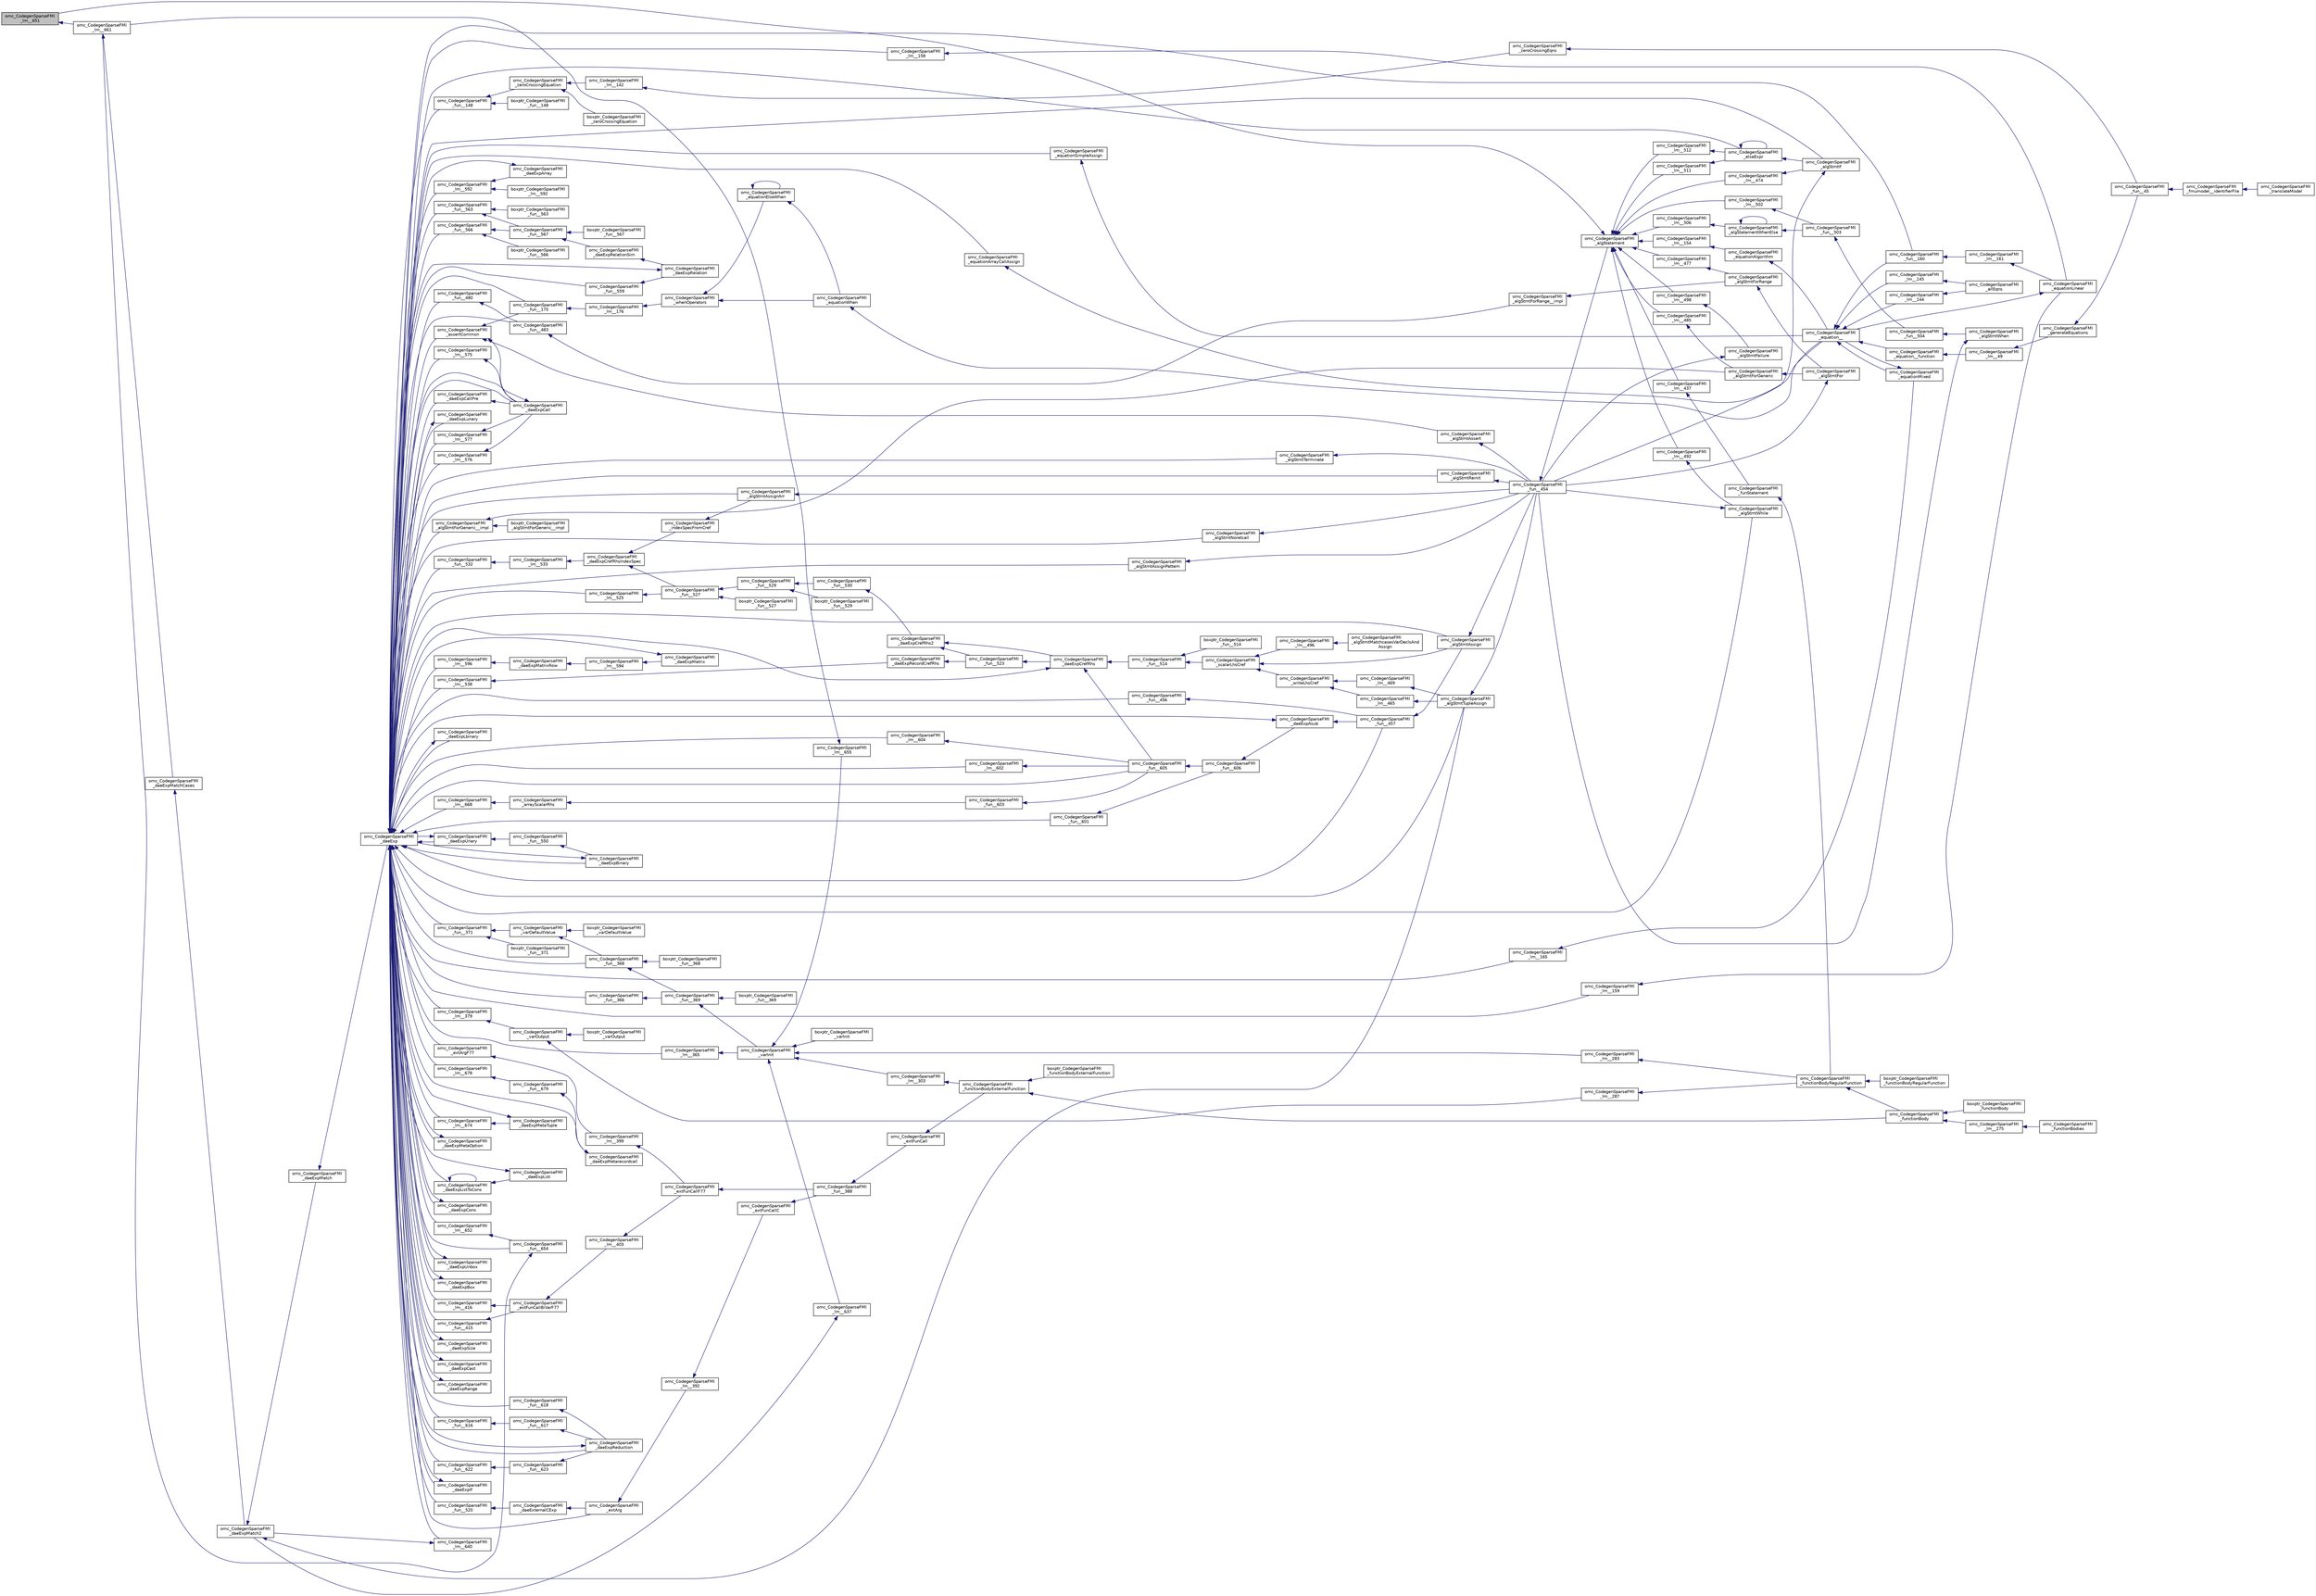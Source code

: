 digraph "omc_CodegenSparseFMI_lm__651"
{
  edge [fontname="Helvetica",fontsize="10",labelfontname="Helvetica",labelfontsize="10"];
  node [fontname="Helvetica",fontsize="10",shape=record];
  rankdir="LR";
  Node219326 [label="omc_CodegenSparseFMI\l_lm__651",height=0.2,width=0.4,color="black", fillcolor="grey75", style="filled", fontcolor="black"];
  Node219326 -> Node219327 [dir="back",color="midnightblue",fontsize="10",style="solid",fontname="Helvetica"];
  Node219327 [label="omc_CodegenSparseFMI\l_lm__661",height=0.2,width=0.4,color="black", fillcolor="white", style="filled",URL="$d1/d2e/_codegen_sparse_f_m_i_8c.html#af15d08c53a5b48667e16622e16e97ec5"];
  Node219327 -> Node219328 [dir="back",color="midnightblue",fontsize="10",style="solid",fontname="Helvetica"];
  Node219328 [label="omc_CodegenSparseFMI\l_daeExpMatchCases",height=0.2,width=0.4,color="black", fillcolor="white", style="filled",URL="$da/d88/_codegen_sparse_f_m_i_8h.html#a67c72be0aaa49a7a85509e1c5ab98b41"];
  Node219328 -> Node219329 [dir="back",color="midnightblue",fontsize="10",style="solid",fontname="Helvetica"];
  Node219329 [label="omc_CodegenSparseFMI\l_daeExpMatch2",height=0.2,width=0.4,color="black", fillcolor="white", style="filled",URL="$da/d88/_codegen_sparse_f_m_i_8h.html#a3d2d85eda4fc6adaf9f0a30a7a870128"];
  Node219329 -> Node219330 [dir="back",color="midnightblue",fontsize="10",style="solid",fontname="Helvetica"];
  Node219330 [label="omc_CodegenSparseFMI\l_daeExpMatch",height=0.2,width=0.4,color="black", fillcolor="white", style="filled",URL="$da/d88/_codegen_sparse_f_m_i_8h.html#a59ba01dc770311168227b0e3a87b1e1d"];
  Node219330 -> Node219331 [dir="back",color="midnightblue",fontsize="10",style="solid",fontname="Helvetica"];
  Node219331 [label="omc_CodegenSparseFMI\l_daeExp",height=0.2,width=0.4,color="black", fillcolor="white", style="filled",URL="$da/d88/_codegen_sparse_f_m_i_8h.html#ab26972f772620810838d527d8554f2ac"];
  Node219331 -> Node219332 [dir="back",color="midnightblue",fontsize="10",style="solid",fontname="Helvetica"];
  Node219332 [label="omc_CodegenSparseFMI\l_assertCommon",height=0.2,width=0.4,color="black", fillcolor="white", style="filled",URL="$da/d88/_codegen_sparse_f_m_i_8h.html#affff73cc747add47129bcbacc2d38f9a"];
  Node219332 -> Node219333 [dir="back",color="midnightblue",fontsize="10",style="solid",fontname="Helvetica"];
  Node219333 [label="omc_CodegenSparseFMI\l_daeExpCall",height=0.2,width=0.4,color="black", fillcolor="white", style="filled",URL="$da/d88/_codegen_sparse_f_m_i_8h.html#a48a7b37bcd95aafb972b82321fa96aac"];
  Node219333 -> Node219331 [dir="back",color="midnightblue",fontsize="10",style="solid",fontname="Helvetica"];
  Node219332 -> Node219334 [dir="back",color="midnightblue",fontsize="10",style="solid",fontname="Helvetica"];
  Node219334 [label="omc_CodegenSparseFMI\l_algStmtAssert",height=0.2,width=0.4,color="black", fillcolor="white", style="filled",URL="$da/d88/_codegen_sparse_f_m_i_8h.html#a6b429ec5152996a5f9279a3ddf6844b0"];
  Node219334 -> Node219335 [dir="back",color="midnightblue",fontsize="10",style="solid",fontname="Helvetica"];
  Node219335 [label="omc_CodegenSparseFMI\l_fun__454",height=0.2,width=0.4,color="black", fillcolor="white", style="filled",URL="$d1/d2e/_codegen_sparse_f_m_i_8c.html#a38506d8a286cdb1703e9653cec496244"];
  Node219335 -> Node219336 [dir="back",color="midnightblue",fontsize="10",style="solid",fontname="Helvetica"];
  Node219336 [label="omc_CodegenSparseFMI\l_algStatement",height=0.2,width=0.4,color="black", fillcolor="white", style="filled",URL="$da/d88/_codegen_sparse_f_m_i_8h.html#a5d1fbf810cfb458410c3f606dd4518d6"];
  Node219336 -> Node219326 [dir="back",color="midnightblue",fontsize="10",style="solid",fontname="Helvetica"];
  Node219336 -> Node219337 [dir="back",color="midnightblue",fontsize="10",style="solid",fontname="Helvetica"];
  Node219337 [label="omc_CodegenSparseFMI\l_lm__512",height=0.2,width=0.4,color="black", fillcolor="white", style="filled",URL="$d1/d2e/_codegen_sparse_f_m_i_8c.html#af95888dfe83bb5057d8fd4311bb02812"];
  Node219337 -> Node219338 [dir="back",color="midnightblue",fontsize="10",style="solid",fontname="Helvetica"];
  Node219338 [label="omc_CodegenSparseFMI\l_elseExpr",height=0.2,width=0.4,color="black", fillcolor="white", style="filled",URL="$da/d88/_codegen_sparse_f_m_i_8h.html#ae02994b817886c3b7f562e9552fec536"];
  Node219338 -> Node219338 [dir="back",color="midnightblue",fontsize="10",style="solid",fontname="Helvetica"];
  Node219338 -> Node219339 [dir="back",color="midnightblue",fontsize="10",style="solid",fontname="Helvetica"];
  Node219339 [label="omc_CodegenSparseFMI\l_algStmtIf",height=0.2,width=0.4,color="black", fillcolor="white", style="filled",URL="$da/d88/_codegen_sparse_f_m_i_8h.html#aa72b2ef57d1e5ee8a926acad88bf499d"];
  Node219339 -> Node219335 [dir="back",color="midnightblue",fontsize="10",style="solid",fontname="Helvetica"];
  Node219336 -> Node219340 [dir="back",color="midnightblue",fontsize="10",style="solid",fontname="Helvetica"];
  Node219340 [label="omc_CodegenSparseFMI\l_lm__511",height=0.2,width=0.4,color="black", fillcolor="white", style="filled",URL="$d1/d2e/_codegen_sparse_f_m_i_8c.html#ab0773a7f193a1fc208023bda15bcd13e"];
  Node219340 -> Node219338 [dir="back",color="midnightblue",fontsize="10",style="solid",fontname="Helvetica"];
  Node219336 -> Node219341 [dir="back",color="midnightblue",fontsize="10",style="solid",fontname="Helvetica"];
  Node219341 [label="omc_CodegenSparseFMI\l_lm__506",height=0.2,width=0.4,color="black", fillcolor="white", style="filled",URL="$d1/d2e/_codegen_sparse_f_m_i_8c.html#ab9c484cbc52677b6df8e8fb6df621cc0"];
  Node219341 -> Node219342 [dir="back",color="midnightblue",fontsize="10",style="solid",fontname="Helvetica"];
  Node219342 [label="omc_CodegenSparseFMI\l_algStatementWhenElse",height=0.2,width=0.4,color="black", fillcolor="white", style="filled",URL="$da/d88/_codegen_sparse_f_m_i_8h.html#a55c70c95b005ab4e4a668af539875303"];
  Node219342 -> Node219342 [dir="back",color="midnightblue",fontsize="10",style="solid",fontname="Helvetica"];
  Node219342 -> Node219343 [dir="back",color="midnightblue",fontsize="10",style="solid",fontname="Helvetica"];
  Node219343 [label="omc_CodegenSparseFMI\l_fun__503",height=0.2,width=0.4,color="black", fillcolor="white", style="filled",URL="$d1/d2e/_codegen_sparse_f_m_i_8c.html#a2f60622244298e4d41f2a4f51d7b6875"];
  Node219343 -> Node219344 [dir="back",color="midnightblue",fontsize="10",style="solid",fontname="Helvetica"];
  Node219344 [label="omc_CodegenSparseFMI\l_fun__504",height=0.2,width=0.4,color="black", fillcolor="white", style="filled",URL="$d1/d2e/_codegen_sparse_f_m_i_8c.html#a34c708458b1cf12fb6f5f8b4d739cfd1"];
  Node219344 -> Node219345 [dir="back",color="midnightblue",fontsize="10",style="solid",fontname="Helvetica"];
  Node219345 [label="omc_CodegenSparseFMI\l_algStmtWhen",height=0.2,width=0.4,color="black", fillcolor="white", style="filled",URL="$da/d88/_codegen_sparse_f_m_i_8h.html#a1045cff030f158d7beb1890107038b8d"];
  Node219345 -> Node219335 [dir="back",color="midnightblue",fontsize="10",style="solid",fontname="Helvetica"];
  Node219336 -> Node219346 [dir="back",color="midnightblue",fontsize="10",style="solid",fontname="Helvetica"];
  Node219346 [label="omc_CodegenSparseFMI\l_lm__502",height=0.2,width=0.4,color="black", fillcolor="white", style="filled",URL="$d1/d2e/_codegen_sparse_f_m_i_8c.html#a7b108abc44b96cb6c9ed48e243a90fad"];
  Node219346 -> Node219343 [dir="back",color="midnightblue",fontsize="10",style="solid",fontname="Helvetica"];
  Node219336 -> Node219347 [dir="back",color="midnightblue",fontsize="10",style="solid",fontname="Helvetica"];
  Node219347 [label="omc_CodegenSparseFMI\l_lm__498",height=0.2,width=0.4,color="black", fillcolor="white", style="filled",URL="$d1/d2e/_codegen_sparse_f_m_i_8c.html#a9a587324a76d2a404951bc9b392ed5cb"];
  Node219347 -> Node219348 [dir="back",color="midnightblue",fontsize="10",style="solid",fontname="Helvetica"];
  Node219348 [label="omc_CodegenSparseFMI\l_algStmtFailure",height=0.2,width=0.4,color="black", fillcolor="white", style="filled",URL="$da/d88/_codegen_sparse_f_m_i_8h.html#ad11b2d0a665f24fbe809721a52d58392"];
  Node219348 -> Node219335 [dir="back",color="midnightblue",fontsize="10",style="solid",fontname="Helvetica"];
  Node219336 -> Node219349 [dir="back",color="midnightblue",fontsize="10",style="solid",fontname="Helvetica"];
  Node219349 [label="omc_CodegenSparseFMI\l_lm__492",height=0.2,width=0.4,color="black", fillcolor="white", style="filled",URL="$d1/d2e/_codegen_sparse_f_m_i_8c.html#a72ef5dd5785e8cfbae898a4957299174"];
  Node219349 -> Node219350 [dir="back",color="midnightblue",fontsize="10",style="solid",fontname="Helvetica"];
  Node219350 [label="omc_CodegenSparseFMI\l_algStmtWhile",height=0.2,width=0.4,color="black", fillcolor="white", style="filled",URL="$da/d88/_codegen_sparse_f_m_i_8h.html#a737e817657aa616db460e3a97c2e3107"];
  Node219350 -> Node219335 [dir="back",color="midnightblue",fontsize="10",style="solid",fontname="Helvetica"];
  Node219336 -> Node219351 [dir="back",color="midnightblue",fontsize="10",style="solid",fontname="Helvetica"];
  Node219351 [label="omc_CodegenSparseFMI\l_lm__485",height=0.2,width=0.4,color="black", fillcolor="white", style="filled",URL="$d1/d2e/_codegen_sparse_f_m_i_8c.html#aaee69379b676eacca1ab73ffa0291eea"];
  Node219351 -> Node219352 [dir="back",color="midnightblue",fontsize="10",style="solid",fontname="Helvetica"];
  Node219352 [label="omc_CodegenSparseFMI\l_algStmtForGeneric",height=0.2,width=0.4,color="black", fillcolor="white", style="filled",URL="$da/d88/_codegen_sparse_f_m_i_8h.html#a15ee44d2afe47cb6295a4d916b0ca7a1"];
  Node219352 -> Node219353 [dir="back",color="midnightblue",fontsize="10",style="solid",fontname="Helvetica"];
  Node219353 [label="omc_CodegenSparseFMI\l_algStmtFor",height=0.2,width=0.4,color="black", fillcolor="white", style="filled",URL="$da/d88/_codegen_sparse_f_m_i_8h.html#a4a85a211bdd342c5634f687ac8530821"];
  Node219353 -> Node219335 [dir="back",color="midnightblue",fontsize="10",style="solid",fontname="Helvetica"];
  Node219336 -> Node219354 [dir="back",color="midnightblue",fontsize="10",style="solid",fontname="Helvetica"];
  Node219354 [label="omc_CodegenSparseFMI\l_lm__477",height=0.2,width=0.4,color="black", fillcolor="white", style="filled",URL="$d1/d2e/_codegen_sparse_f_m_i_8c.html#a2f9a22c9a97ca26efa4457a52c8310c9"];
  Node219354 -> Node219355 [dir="back",color="midnightblue",fontsize="10",style="solid",fontname="Helvetica"];
  Node219355 [label="omc_CodegenSparseFMI\l_algStmtForRange",height=0.2,width=0.4,color="black", fillcolor="white", style="filled",URL="$da/d88/_codegen_sparse_f_m_i_8h.html#aec1da676936e15ede37d5d7df69bd5d3"];
  Node219355 -> Node219353 [dir="back",color="midnightblue",fontsize="10",style="solid",fontname="Helvetica"];
  Node219336 -> Node219356 [dir="back",color="midnightblue",fontsize="10",style="solid",fontname="Helvetica"];
  Node219356 [label="omc_CodegenSparseFMI\l_lm__474",height=0.2,width=0.4,color="black", fillcolor="white", style="filled",URL="$d1/d2e/_codegen_sparse_f_m_i_8c.html#a39706f1a079b0966689768a75ddc77b3"];
  Node219356 -> Node219339 [dir="back",color="midnightblue",fontsize="10",style="solid",fontname="Helvetica"];
  Node219336 -> Node219357 [dir="back",color="midnightblue",fontsize="10",style="solid",fontname="Helvetica"];
  Node219357 [label="omc_CodegenSparseFMI\l_lm__437",height=0.2,width=0.4,color="black", fillcolor="white", style="filled",URL="$d1/d2e/_codegen_sparse_f_m_i_8c.html#a1bcb8bb8090787c8cfad3cc233eb2cbb"];
  Node219357 -> Node219358 [dir="back",color="midnightblue",fontsize="10",style="solid",fontname="Helvetica"];
  Node219358 [label="omc_CodegenSparseFMI\l_funStatement",height=0.2,width=0.4,color="black", fillcolor="white", style="filled",URL="$da/d88/_codegen_sparse_f_m_i_8h.html#a6011fbd6700693d91a736f67f7cd333a"];
  Node219358 -> Node219359 [dir="back",color="midnightblue",fontsize="10",style="solid",fontname="Helvetica"];
  Node219359 [label="omc_CodegenSparseFMI\l_functionBodyRegularFunction",height=0.2,width=0.4,color="black", fillcolor="white", style="filled",URL="$da/d88/_codegen_sparse_f_m_i_8h.html#a35f588d60d8560ad7c541738fc9bc5d0"];
  Node219359 -> Node219360 [dir="back",color="midnightblue",fontsize="10",style="solid",fontname="Helvetica"];
  Node219360 [label="boxptr_CodegenSparseFMI\l_functionBodyRegularFunction",height=0.2,width=0.4,color="black", fillcolor="white", style="filled",URL="$da/d88/_codegen_sparse_f_m_i_8h.html#ad0cd59d6ca1bf8ab02b015f235daadf1"];
  Node219359 -> Node219361 [dir="back",color="midnightblue",fontsize="10",style="solid",fontname="Helvetica"];
  Node219361 [label="omc_CodegenSparseFMI\l_functionBody",height=0.2,width=0.4,color="black", fillcolor="white", style="filled",URL="$da/d88/_codegen_sparse_f_m_i_8h.html#a8326dd08d50f77b343a0b1e9fdee90d6"];
  Node219361 -> Node219362 [dir="back",color="midnightblue",fontsize="10",style="solid",fontname="Helvetica"];
  Node219362 [label="boxptr_CodegenSparseFMI\l_functionBody",height=0.2,width=0.4,color="black", fillcolor="white", style="filled",URL="$da/d88/_codegen_sparse_f_m_i_8h.html#a1450c37977ff46f0a318f1740d46b3a2"];
  Node219361 -> Node219363 [dir="back",color="midnightblue",fontsize="10",style="solid",fontname="Helvetica"];
  Node219363 [label="omc_CodegenSparseFMI\l_lm__275",height=0.2,width=0.4,color="black", fillcolor="white", style="filled",URL="$d1/d2e/_codegen_sparse_f_m_i_8c.html#afa6f1fb10983410b266344362bafabb7"];
  Node219363 -> Node219364 [dir="back",color="midnightblue",fontsize="10",style="solid",fontname="Helvetica"];
  Node219364 [label="omc_CodegenSparseFMI\l_functionBodies",height=0.2,width=0.4,color="black", fillcolor="white", style="filled",URL="$da/d88/_codegen_sparse_f_m_i_8h.html#ad5d463f801d993e3be31d7c8963771af"];
  Node219336 -> Node219365 [dir="back",color="midnightblue",fontsize="10",style="solid",fontname="Helvetica"];
  Node219365 [label="omc_CodegenSparseFMI\l_lm__154",height=0.2,width=0.4,color="black", fillcolor="white", style="filled",URL="$d1/d2e/_codegen_sparse_f_m_i_8c.html#a1572fc969206bf7560bccaad1883519a"];
  Node219365 -> Node219366 [dir="back",color="midnightblue",fontsize="10",style="solid",fontname="Helvetica"];
  Node219366 [label="omc_CodegenSparseFMI\l_equationAlgorithm",height=0.2,width=0.4,color="black", fillcolor="white", style="filled",URL="$da/d88/_codegen_sparse_f_m_i_8h.html#adc1144a1e01b13d32f1cd272edef769f"];
  Node219366 -> Node219367 [dir="back",color="midnightblue",fontsize="10",style="solid",fontname="Helvetica"];
  Node219367 [label="omc_CodegenSparseFMI\l_equation__",height=0.2,width=0.4,color="black", fillcolor="white", style="filled",URL="$da/d88/_codegen_sparse_f_m_i_8h.html#a99f4c0cb745d02faf3615bcda104a18a"];
  Node219367 -> Node219368 [dir="back",color="midnightblue",fontsize="10",style="solid",fontname="Helvetica"];
  Node219368 [label="omc_CodegenSparseFMI\l_equationMixed",height=0.2,width=0.4,color="black", fillcolor="white", style="filled",URL="$da/d88/_codegen_sparse_f_m_i_8h.html#ac29f9768bd0d77a3e1e85ee8d33113f2"];
  Node219368 -> Node219367 [dir="back",color="midnightblue",fontsize="10",style="solid",fontname="Helvetica"];
  Node219367 -> Node219369 [dir="back",color="midnightblue",fontsize="10",style="solid",fontname="Helvetica"];
  Node219369 [label="omc_CodegenSparseFMI\l_fun__160",height=0.2,width=0.4,color="black", fillcolor="white", style="filled",URL="$d1/d2e/_codegen_sparse_f_m_i_8c.html#ae706b7e1daac9ecce083bb0f153c4537"];
  Node219369 -> Node219370 [dir="back",color="midnightblue",fontsize="10",style="solid",fontname="Helvetica"];
  Node219370 [label="omc_CodegenSparseFMI\l_lm__161",height=0.2,width=0.4,color="black", fillcolor="white", style="filled",URL="$d1/d2e/_codegen_sparse_f_m_i_8c.html#afef10b15667b5fa348e2e5474100a059"];
  Node219370 -> Node219371 [dir="back",color="midnightblue",fontsize="10",style="solid",fontname="Helvetica"];
  Node219371 [label="omc_CodegenSparseFMI\l_equationLinear",height=0.2,width=0.4,color="black", fillcolor="white", style="filled",URL="$da/d88/_codegen_sparse_f_m_i_8h.html#ae8ae758cee8e51f80c69f273ea2dead4"];
  Node219371 -> Node219367 [dir="back",color="midnightblue",fontsize="10",style="solid",fontname="Helvetica"];
  Node219367 -> Node219372 [dir="back",color="midnightblue",fontsize="10",style="solid",fontname="Helvetica"];
  Node219372 [label="omc_CodegenSparseFMI\l_lm__145",height=0.2,width=0.4,color="black", fillcolor="white", style="filled",URL="$d1/d2e/_codegen_sparse_f_m_i_8c.html#a482b9fe4a2cf1170ba37c04cbeeba56b"];
  Node219372 -> Node219373 [dir="back",color="midnightblue",fontsize="10",style="solid",fontname="Helvetica"];
  Node219373 [label="omc_CodegenSparseFMI\l_allEqns",height=0.2,width=0.4,color="black", fillcolor="white", style="filled",URL="$da/d88/_codegen_sparse_f_m_i_8h.html#a94fa0652e8d98e8869394cc988af391b"];
  Node219367 -> Node219374 [dir="back",color="midnightblue",fontsize="10",style="solid",fontname="Helvetica"];
  Node219374 [label="omc_CodegenSparseFMI\l_lm__144",height=0.2,width=0.4,color="black", fillcolor="white", style="filled",URL="$d1/d2e/_codegen_sparse_f_m_i_8c.html#a53bc84287c3730b73c523380ca378dcf"];
  Node219374 -> Node219373 [dir="back",color="midnightblue",fontsize="10",style="solid",fontname="Helvetica"];
  Node219367 -> Node219375 [dir="back",color="midnightblue",fontsize="10",style="solid",fontname="Helvetica"];
  Node219375 [label="omc_CodegenSparseFMI\l_equation__function",height=0.2,width=0.4,color="black", fillcolor="white", style="filled",URL="$da/d88/_codegen_sparse_f_m_i_8h.html#a3b6d78478d2920ade27380933feef664"];
  Node219375 -> Node219376 [dir="back",color="midnightblue",fontsize="10",style="solid",fontname="Helvetica"];
  Node219376 [label="omc_CodegenSparseFMI\l_lm__49",height=0.2,width=0.4,color="black", fillcolor="white", style="filled",URL="$d1/d2e/_codegen_sparse_f_m_i_8c.html#afd950130e5951ce5d9b078504b8e5445"];
  Node219376 -> Node219377 [dir="back",color="midnightblue",fontsize="10",style="solid",fontname="Helvetica"];
  Node219377 [label="omc_CodegenSparseFMI\l_generateEquations",height=0.2,width=0.4,color="black", fillcolor="white", style="filled",URL="$da/d88/_codegen_sparse_f_m_i_8h.html#a944e50c37aa93fa6e9c540a7d9a7f671"];
  Node219377 -> Node219378 [dir="back",color="midnightblue",fontsize="10",style="solid",fontname="Helvetica"];
  Node219378 [label="omc_CodegenSparseFMI\l_fun__45",height=0.2,width=0.4,color="black", fillcolor="white", style="filled",URL="$d1/d2e/_codegen_sparse_f_m_i_8c.html#a33c397eee4567dbaf5269d88f9ea50f2"];
  Node219378 -> Node219379 [dir="back",color="midnightblue",fontsize="10",style="solid",fontname="Helvetica"];
  Node219379 [label="omc_CodegenSparseFMI\l_fmumodel__identifierFile",height=0.2,width=0.4,color="black", fillcolor="white", style="filled",URL="$da/d88/_codegen_sparse_f_m_i_8h.html#a0d704247081fbb1f268bdd5ae5d7f3f3"];
  Node219379 -> Node219380 [dir="back",color="midnightblue",fontsize="10",style="solid",fontname="Helvetica"];
  Node219380 [label="omc_CodegenSparseFMI\l_translateModel",height=0.2,width=0.4,color="black", fillcolor="white", style="filled",URL="$da/d88/_codegen_sparse_f_m_i_8h.html#a6e115544fcae7968ab9fa00a0ea17b1d"];
  Node219332 -> Node219381 [dir="back",color="midnightblue",fontsize="10",style="solid",fontname="Helvetica"];
  Node219381 [label="omc_CodegenSparseFMI\l_fun__175",height=0.2,width=0.4,color="black", fillcolor="white", style="filled",URL="$d1/d2e/_codegen_sparse_f_m_i_8c.html#ae71d3dbce84027f4da25d630128e9f06"];
  Node219381 -> Node219382 [dir="back",color="midnightblue",fontsize="10",style="solid",fontname="Helvetica"];
  Node219382 [label="omc_CodegenSparseFMI\l_lm__176",height=0.2,width=0.4,color="black", fillcolor="white", style="filled",URL="$d1/d2e/_codegen_sparse_f_m_i_8c.html#a3aab67e796da3718ac21ae4e0b10522b"];
  Node219382 -> Node219383 [dir="back",color="midnightblue",fontsize="10",style="solid",fontname="Helvetica"];
  Node219383 [label="omc_CodegenSparseFMI\l_whenOperators",height=0.2,width=0.4,color="black", fillcolor="white", style="filled",URL="$da/d88/_codegen_sparse_f_m_i_8h.html#aaa56a6cbe937c9e43604fbefcddc43d4"];
  Node219383 -> Node219384 [dir="back",color="midnightblue",fontsize="10",style="solid",fontname="Helvetica"];
  Node219384 [label="omc_CodegenSparseFMI\l_equationElseWhen",height=0.2,width=0.4,color="black", fillcolor="white", style="filled",URL="$da/d88/_codegen_sparse_f_m_i_8h.html#a9252f94be6a8d4db5d542a2a30867d21"];
  Node219384 -> Node219384 [dir="back",color="midnightblue",fontsize="10",style="solid",fontname="Helvetica"];
  Node219384 -> Node219385 [dir="back",color="midnightblue",fontsize="10",style="solid",fontname="Helvetica"];
  Node219385 [label="omc_CodegenSparseFMI\l_equationWhen",height=0.2,width=0.4,color="black", fillcolor="white", style="filled",URL="$da/d88/_codegen_sparse_f_m_i_8h.html#a182b50d619540de019adbeb9053f85d2"];
  Node219385 -> Node219367 [dir="back",color="midnightblue",fontsize="10",style="solid",fontname="Helvetica"];
  Node219383 -> Node219385 [dir="back",color="midnightblue",fontsize="10",style="solid",fontname="Helvetica"];
  Node219331 -> Node219386 [dir="back",color="midnightblue",fontsize="10",style="solid",fontname="Helvetica"];
  Node219386 [label="omc_CodegenSparseFMI\l_algStmtAssignPattern",height=0.2,width=0.4,color="black", fillcolor="white", style="filled",URL="$da/d88/_codegen_sparse_f_m_i_8h.html#aa769cf6a279946c8484ba60efafa1bc7"];
  Node219386 -> Node219335 [dir="back",color="midnightblue",fontsize="10",style="solid",fontname="Helvetica"];
  Node219331 -> Node219387 [dir="back",color="midnightblue",fontsize="10",style="solid",fontname="Helvetica"];
  Node219387 [label="omc_CodegenSparseFMI\l_lm__678",height=0.2,width=0.4,color="black", fillcolor="white", style="filled",URL="$d1/d2e/_codegen_sparse_f_m_i_8c.html#a128c47290974b3ffbcea043e82979943"];
  Node219387 -> Node219388 [dir="back",color="midnightblue",fontsize="10",style="solid",fontname="Helvetica"];
  Node219388 [label="omc_CodegenSparseFMI\l_fun__679",height=0.2,width=0.4,color="black", fillcolor="white", style="filled",URL="$d1/d2e/_codegen_sparse_f_m_i_8c.html#a2365ba198f39b872daa06cc5d23c6252"];
  Node219388 -> Node219389 [dir="back",color="midnightblue",fontsize="10",style="solid",fontname="Helvetica"];
  Node219389 [label="omc_CodegenSparseFMI\l_daeExpMetarecordcall",height=0.2,width=0.4,color="black", fillcolor="white", style="filled",URL="$da/d88/_codegen_sparse_f_m_i_8h.html#af4d3cdaeb7380d8a65146e12030c5c0e"];
  Node219389 -> Node219331 [dir="back",color="midnightblue",fontsize="10",style="solid",fontname="Helvetica"];
  Node219331 -> Node219390 [dir="back",color="midnightblue",fontsize="10",style="solid",fontname="Helvetica"];
  Node219390 [label="omc_CodegenSparseFMI\l_daeExpMetaOption",height=0.2,width=0.4,color="black", fillcolor="white", style="filled",URL="$da/d88/_codegen_sparse_f_m_i_8h.html#ae536b39241762561555271004c37440e"];
  Node219390 -> Node219331 [dir="back",color="midnightblue",fontsize="10",style="solid",fontname="Helvetica"];
  Node219331 -> Node219391 [dir="back",color="midnightblue",fontsize="10",style="solid",fontname="Helvetica"];
  Node219391 [label="omc_CodegenSparseFMI\l_lm__674",height=0.2,width=0.4,color="black", fillcolor="white", style="filled",URL="$d1/d2e/_codegen_sparse_f_m_i_8c.html#ad52f1b672015908228e495a9b9ff40ca"];
  Node219391 -> Node219392 [dir="back",color="midnightblue",fontsize="10",style="solid",fontname="Helvetica"];
  Node219392 [label="omc_CodegenSparseFMI\l_daeExpMetaTuple",height=0.2,width=0.4,color="black", fillcolor="white", style="filled",URL="$da/d88/_codegen_sparse_f_m_i_8h.html#a37dab4d4c7bc7fd838505c060a8b9049"];
  Node219392 -> Node219331 [dir="back",color="midnightblue",fontsize="10",style="solid",fontname="Helvetica"];
  Node219331 -> Node219393 [dir="back",color="midnightblue",fontsize="10",style="solid",fontname="Helvetica"];
  Node219393 [label="omc_CodegenSparseFMI\l_daeExpCons",height=0.2,width=0.4,color="black", fillcolor="white", style="filled",URL="$da/d88/_codegen_sparse_f_m_i_8h.html#ab881b9f7dbddb69fe91bb74c9c5c54c1"];
  Node219393 -> Node219331 [dir="back",color="midnightblue",fontsize="10",style="solid",fontname="Helvetica"];
  Node219331 -> Node219394 [dir="back",color="midnightblue",fontsize="10",style="solid",fontname="Helvetica"];
  Node219394 [label="omc_CodegenSparseFMI\l_daeExpListToCons",height=0.2,width=0.4,color="black", fillcolor="white", style="filled",URL="$da/d88/_codegen_sparse_f_m_i_8h.html#a1d1ae6cb82e69292e58b8c65e002ea55"];
  Node219394 -> Node219394 [dir="back",color="midnightblue",fontsize="10",style="solid",fontname="Helvetica"];
  Node219394 -> Node219395 [dir="back",color="midnightblue",fontsize="10",style="solid",fontname="Helvetica"];
  Node219395 [label="omc_CodegenSparseFMI\l_daeExpList",height=0.2,width=0.4,color="black", fillcolor="white", style="filled",URL="$da/d88/_codegen_sparse_f_m_i_8h.html#a2f666b582c610d5c8b23988ecba9664b"];
  Node219395 -> Node219331 [dir="back",color="midnightblue",fontsize="10",style="solid",fontname="Helvetica"];
  Node219331 -> Node219396 [dir="back",color="midnightblue",fontsize="10",style="solid",fontname="Helvetica"];
  Node219396 [label="omc_CodegenSparseFMI\l_lm__668",height=0.2,width=0.4,color="black", fillcolor="white", style="filled",URL="$d1/d2e/_codegen_sparse_f_m_i_8c.html#a76351725b41da0af498aadf54b92c275"];
  Node219396 -> Node219397 [dir="back",color="midnightblue",fontsize="10",style="solid",fontname="Helvetica"];
  Node219397 [label="omc_CodegenSparseFMI\l_arrayScalarRhs",height=0.2,width=0.4,color="black", fillcolor="white", style="filled",URL="$da/d88/_codegen_sparse_f_m_i_8h.html#ab4de96fd8fb5647ef325ca122a4753f3"];
  Node219397 -> Node219398 [dir="back",color="midnightblue",fontsize="10",style="solid",fontname="Helvetica"];
  Node219398 [label="omc_CodegenSparseFMI\l_fun__603",height=0.2,width=0.4,color="black", fillcolor="white", style="filled",URL="$d1/d2e/_codegen_sparse_f_m_i_8c.html#adbd2857da6df0e479b3bd77c5b7a8f7d"];
  Node219398 -> Node219399 [dir="back",color="midnightblue",fontsize="10",style="solid",fontname="Helvetica"];
  Node219399 [label="omc_CodegenSparseFMI\l_fun__605",height=0.2,width=0.4,color="black", fillcolor="white", style="filled",URL="$d1/d2e/_codegen_sparse_f_m_i_8c.html#a9bd0f333ed74be93d8bd6468cde56736"];
  Node219399 -> Node219400 [dir="back",color="midnightblue",fontsize="10",style="solid",fontname="Helvetica"];
  Node219400 [label="omc_CodegenSparseFMI\l_fun__606",height=0.2,width=0.4,color="black", fillcolor="white", style="filled",URL="$d1/d2e/_codegen_sparse_f_m_i_8c.html#a57e7ee8cc6cf0e5de142a92a92caf6d0"];
  Node219400 -> Node219401 [dir="back",color="midnightblue",fontsize="10",style="solid",fontname="Helvetica"];
  Node219401 [label="omc_CodegenSparseFMI\l_daeExpAsub",height=0.2,width=0.4,color="black", fillcolor="white", style="filled",URL="$da/d88/_codegen_sparse_f_m_i_8h.html#ab042430b0f630bd548c9122206a41a76"];
  Node219401 -> Node219331 [dir="back",color="midnightblue",fontsize="10",style="solid",fontname="Helvetica"];
  Node219401 -> Node219402 [dir="back",color="midnightblue",fontsize="10",style="solid",fontname="Helvetica"];
  Node219402 [label="omc_CodegenSparseFMI\l_fun__457",height=0.2,width=0.4,color="black", fillcolor="white", style="filled",URL="$d1/d2e/_codegen_sparse_f_m_i_8c.html#a9a66843f2c8f85ed8a0e89829eadf41b"];
  Node219402 -> Node219403 [dir="back",color="midnightblue",fontsize="10",style="solid",fontname="Helvetica"];
  Node219403 [label="omc_CodegenSparseFMI\l_algStmtAssign",height=0.2,width=0.4,color="black", fillcolor="white", style="filled",URL="$da/d88/_codegen_sparse_f_m_i_8h.html#a1c3cbb22c2453d6b93e5a19e87126639"];
  Node219403 -> Node219335 [dir="back",color="midnightblue",fontsize="10",style="solid",fontname="Helvetica"];
  Node219331 -> Node219404 [dir="back",color="midnightblue",fontsize="10",style="solid",fontname="Helvetica"];
  Node219404 [label="omc_CodegenSparseFMI\l_daeExpUnbox",height=0.2,width=0.4,color="black", fillcolor="white", style="filled",URL="$da/d88/_codegen_sparse_f_m_i_8h.html#ad8a93ec5bfec6454d268e95a82bf96b8"];
  Node219404 -> Node219331 [dir="back",color="midnightblue",fontsize="10",style="solid",fontname="Helvetica"];
  Node219331 -> Node219405 [dir="back",color="midnightblue",fontsize="10",style="solid",fontname="Helvetica"];
  Node219405 [label="omc_CodegenSparseFMI\l_daeExpBox",height=0.2,width=0.4,color="black", fillcolor="white", style="filled",URL="$da/d88/_codegen_sparse_f_m_i_8h.html#a39dc1615a535b01d20db9b87fc607d3c"];
  Node219405 -> Node219331 [dir="back",color="midnightblue",fontsize="10",style="solid",fontname="Helvetica"];
  Node219331 -> Node219406 [dir="back",color="midnightblue",fontsize="10",style="solid",fontname="Helvetica"];
  Node219406 [label="omc_CodegenSparseFMI\l_fun__654",height=0.2,width=0.4,color="black", fillcolor="white", style="filled",URL="$d1/d2e/_codegen_sparse_f_m_i_8c.html#a779418d021f2bf6e5e05257271d6512f"];
  Node219406 -> Node219327 [dir="back",color="midnightblue",fontsize="10",style="solid",fontname="Helvetica"];
  Node219331 -> Node219407 [dir="back",color="midnightblue",fontsize="10",style="solid",fontname="Helvetica"];
  Node219407 [label="omc_CodegenSparseFMI\l_lm__652",height=0.2,width=0.4,color="black", fillcolor="white", style="filled",URL="$d1/d2e/_codegen_sparse_f_m_i_8c.html#afb77daba20dc13d99f8916228d277ad2"];
  Node219407 -> Node219406 [dir="back",color="midnightblue",fontsize="10",style="solid",fontname="Helvetica"];
  Node219331 -> Node219408 [dir="back",color="midnightblue",fontsize="10",style="solid",fontname="Helvetica"];
  Node219408 [label="omc_CodegenSparseFMI\l_lm__640",height=0.2,width=0.4,color="black", fillcolor="white", style="filled",URL="$d1/d2e/_codegen_sparse_f_m_i_8c.html#ab7ae5141c274871c57b0fb912e7ddaf7"];
  Node219408 -> Node219329 [dir="back",color="midnightblue",fontsize="10",style="solid",fontname="Helvetica"];
  Node219331 -> Node219409 [dir="back",color="midnightblue",fontsize="10",style="solid",fontname="Helvetica"];
  Node219409 [label="omc_CodegenSparseFMI\l_daeExpReduction",height=0.2,width=0.4,color="black", fillcolor="white", style="filled",URL="$da/d88/_codegen_sparse_f_m_i_8h.html#a215e1cfa638090eb2c87b8d31be99cf0"];
  Node219409 -> Node219331 [dir="back",color="midnightblue",fontsize="10",style="solid",fontname="Helvetica"];
  Node219331 -> Node219410 [dir="back",color="midnightblue",fontsize="10",style="solid",fontname="Helvetica"];
  Node219410 [label="omc_CodegenSparseFMI\l_fun__622",height=0.2,width=0.4,color="black", fillcolor="white", style="filled",URL="$d1/d2e/_codegen_sparse_f_m_i_8c.html#ae5c95b0ba06e68ed18a5d60da4cda046"];
  Node219410 -> Node219411 [dir="back",color="midnightblue",fontsize="10",style="solid",fontname="Helvetica"];
  Node219411 [label="omc_CodegenSparseFMI\l_fun__623",height=0.2,width=0.4,color="black", fillcolor="white", style="filled",URL="$d1/d2e/_codegen_sparse_f_m_i_8c.html#ad252a6b0c4628a8f587fbfdf6b702226"];
  Node219411 -> Node219409 [dir="back",color="midnightblue",fontsize="10",style="solid",fontname="Helvetica"];
  Node219331 -> Node219412 [dir="back",color="midnightblue",fontsize="10",style="solid",fontname="Helvetica"];
  Node219412 [label="omc_CodegenSparseFMI\l_fun__618",height=0.2,width=0.4,color="black", fillcolor="white", style="filled",URL="$d1/d2e/_codegen_sparse_f_m_i_8c.html#a6b9efcf5bb1e83e9d6d64821e5b15530"];
  Node219412 -> Node219409 [dir="back",color="midnightblue",fontsize="10",style="solid",fontname="Helvetica"];
  Node219331 -> Node219413 [dir="back",color="midnightblue",fontsize="10",style="solid",fontname="Helvetica"];
  Node219413 [label="omc_CodegenSparseFMI\l_fun__616",height=0.2,width=0.4,color="black", fillcolor="white", style="filled",URL="$d1/d2e/_codegen_sparse_f_m_i_8c.html#a635859e8c511453505953fab612853b3"];
  Node219413 -> Node219414 [dir="back",color="midnightblue",fontsize="10",style="solid",fontname="Helvetica"];
  Node219414 [label="omc_CodegenSparseFMI\l_fun__617",height=0.2,width=0.4,color="black", fillcolor="white", style="filled",URL="$d1/d2e/_codegen_sparse_f_m_i_8c.html#aa08069808fe588458678d9549eb3b245"];
  Node219414 -> Node219409 [dir="back",color="midnightblue",fontsize="10",style="solid",fontname="Helvetica"];
  Node219331 -> Node219415 [dir="back",color="midnightblue",fontsize="10",style="solid",fontname="Helvetica"];
  Node219415 [label="omc_CodegenSparseFMI\l_daeExpSize",height=0.2,width=0.4,color="black", fillcolor="white", style="filled",URL="$da/d88/_codegen_sparse_f_m_i_8h.html#a65806134dc2b86c56ad13bd542641799"];
  Node219415 -> Node219331 [dir="back",color="midnightblue",fontsize="10",style="solid",fontname="Helvetica"];
  Node219331 -> Node219416 [dir="back",color="midnightblue",fontsize="10",style="solid",fontname="Helvetica"];
  Node219416 [label="omc_CodegenSparseFMI\l_daeExpCallPre",height=0.2,width=0.4,color="black", fillcolor="white", style="filled",URL="$da/d88/_codegen_sparse_f_m_i_8h.html#a14fa316eb180ca150badd71a2b426953"];
  Node219416 -> Node219333 [dir="back",color="midnightblue",fontsize="10",style="solid",fontname="Helvetica"];
  Node219331 -> Node219399 [dir="back",color="midnightblue",fontsize="10",style="solid",fontname="Helvetica"];
  Node219331 -> Node219417 [dir="back",color="midnightblue",fontsize="10",style="solid",fontname="Helvetica"];
  Node219417 [label="omc_CodegenSparseFMI\l_lm__604",height=0.2,width=0.4,color="black", fillcolor="white", style="filled",URL="$d1/d2e/_codegen_sparse_f_m_i_8c.html#a1ea19ba89eb6b92706330d280b4a28c4"];
  Node219417 -> Node219399 [dir="back",color="midnightblue",fontsize="10",style="solid",fontname="Helvetica"];
  Node219331 -> Node219418 [dir="back",color="midnightblue",fontsize="10",style="solid",fontname="Helvetica"];
  Node219418 [label="omc_CodegenSparseFMI\l_lm__602",height=0.2,width=0.4,color="black", fillcolor="white", style="filled",URL="$d1/d2e/_codegen_sparse_f_m_i_8c.html#a033ed9fe3cb36fea59e62007c6a4d090"];
  Node219418 -> Node219399 [dir="back",color="midnightblue",fontsize="10",style="solid",fontname="Helvetica"];
  Node219331 -> Node219419 [dir="back",color="midnightblue",fontsize="10",style="solid",fontname="Helvetica"];
  Node219419 [label="omc_CodegenSparseFMI\l_fun__601",height=0.2,width=0.4,color="black", fillcolor="white", style="filled",URL="$d1/d2e/_codegen_sparse_f_m_i_8c.html#a7e7064f5d085e776607bd7e91ba97557"];
  Node219419 -> Node219400 [dir="back",color="midnightblue",fontsize="10",style="solid",fontname="Helvetica"];
  Node219331 -> Node219420 [dir="back",color="midnightblue",fontsize="10",style="solid",fontname="Helvetica"];
  Node219420 [label="omc_CodegenSparseFMI\l_daeExpCast",height=0.2,width=0.4,color="black", fillcolor="white", style="filled",URL="$da/d88/_codegen_sparse_f_m_i_8h.html#a4925df985f63c7b864fc53ff465f925e"];
  Node219420 -> Node219331 [dir="back",color="midnightblue",fontsize="10",style="solid",fontname="Helvetica"];
  Node219331 -> Node219421 [dir="back",color="midnightblue",fontsize="10",style="solid",fontname="Helvetica"];
  Node219421 [label="omc_CodegenSparseFMI\l_daeExpRange",height=0.2,width=0.4,color="black", fillcolor="white", style="filled",URL="$da/d88/_codegen_sparse_f_m_i_8h.html#ab06fb091af14bb2ea0472c05fb26c075"];
  Node219421 -> Node219331 [dir="back",color="midnightblue",fontsize="10",style="solid",fontname="Helvetica"];
  Node219331 -> Node219422 [dir="back",color="midnightblue",fontsize="10",style="solid",fontname="Helvetica"];
  Node219422 [label="omc_CodegenSparseFMI\l_lm__596",height=0.2,width=0.4,color="black", fillcolor="white", style="filled",URL="$d1/d2e/_codegen_sparse_f_m_i_8c.html#a14d5df57654fa55b92d5aff9036ec0ab"];
  Node219422 -> Node219423 [dir="back",color="midnightblue",fontsize="10",style="solid",fontname="Helvetica"];
  Node219423 [label="omc_CodegenSparseFMI\l_daeExpMatrixRow",height=0.2,width=0.4,color="black", fillcolor="white", style="filled",URL="$da/d88/_codegen_sparse_f_m_i_8h.html#aaa8e0e4a311cbf73da7a14c47f4570ac"];
  Node219423 -> Node219424 [dir="back",color="midnightblue",fontsize="10",style="solid",fontname="Helvetica"];
  Node219424 [label="omc_CodegenSparseFMI\l_lm__594",height=0.2,width=0.4,color="black", fillcolor="white", style="filled",URL="$d1/d2e/_codegen_sparse_f_m_i_8c.html#a6851ce9fae595fa7b523b79ce247f9ea"];
  Node219424 -> Node219425 [dir="back",color="midnightblue",fontsize="10",style="solid",fontname="Helvetica"];
  Node219425 [label="omc_CodegenSparseFMI\l_daeExpMatrix",height=0.2,width=0.4,color="black", fillcolor="white", style="filled",URL="$da/d88/_codegen_sparse_f_m_i_8h.html#a6f74e3aeec53ec03a5f219a12576dca4"];
  Node219425 -> Node219331 [dir="back",color="midnightblue",fontsize="10",style="solid",fontname="Helvetica"];
  Node219331 -> Node219426 [dir="back",color="midnightblue",fontsize="10",style="solid",fontname="Helvetica"];
  Node219426 [label="omc_CodegenSparseFMI\l_lm__592",height=0.2,width=0.4,color="black", fillcolor="white", style="filled",URL="$d1/d2e/_codegen_sparse_f_m_i_8c.html#a2e9ed496758b97468e8f6941914f675c"];
  Node219426 -> Node219427 [dir="back",color="midnightblue",fontsize="10",style="solid",fontname="Helvetica"];
  Node219427 [label="omc_CodegenSparseFMI\l_daeExpArray",height=0.2,width=0.4,color="black", fillcolor="white", style="filled",URL="$da/d88/_codegen_sparse_f_m_i_8h.html#a88f664ab98fd5d6d05ad0e1958fa159f"];
  Node219427 -> Node219331 [dir="back",color="midnightblue",fontsize="10",style="solid",fontname="Helvetica"];
  Node219426 -> Node219428 [dir="back",color="midnightblue",fontsize="10",style="solid",fontname="Helvetica"];
  Node219428 [label="boxptr_CodegenSparseFMI\l_lm__592",height=0.2,width=0.4,color="black", fillcolor="white", style="filled",URL="$d1/d2e/_codegen_sparse_f_m_i_8c.html#a14367956a97e5e5449a9ee418310e77f"];
  Node219331 -> Node219333 [dir="back",color="midnightblue",fontsize="10",style="solid",fontname="Helvetica"];
  Node219331 -> Node219429 [dir="back",color="midnightblue",fontsize="10",style="solid",fontname="Helvetica"];
  Node219429 [label="omc_CodegenSparseFMI\l_lm__577",height=0.2,width=0.4,color="black", fillcolor="white", style="filled",URL="$d1/d2e/_codegen_sparse_f_m_i_8c.html#aa4835158f163790c1f9e865fa1b20423"];
  Node219429 -> Node219333 [dir="back",color="midnightblue",fontsize="10",style="solid",fontname="Helvetica"];
  Node219331 -> Node219430 [dir="back",color="midnightblue",fontsize="10",style="solid",fontname="Helvetica"];
  Node219430 [label="omc_CodegenSparseFMI\l_lm__576",height=0.2,width=0.4,color="black", fillcolor="white", style="filled",URL="$d1/d2e/_codegen_sparse_f_m_i_8c.html#a40ec6104238226b95ab6a66b9cfeebaf"];
  Node219430 -> Node219333 [dir="back",color="midnightblue",fontsize="10",style="solid",fontname="Helvetica"];
  Node219331 -> Node219431 [dir="back",color="midnightblue",fontsize="10",style="solid",fontname="Helvetica"];
  Node219431 [label="omc_CodegenSparseFMI\l_lm__575",height=0.2,width=0.4,color="black", fillcolor="white", style="filled",URL="$d1/d2e/_codegen_sparse_f_m_i_8c.html#a88ecf3a6232cff443bc5d54993d50fc8"];
  Node219431 -> Node219333 [dir="back",color="midnightblue",fontsize="10",style="solid",fontname="Helvetica"];
  Node219331 -> Node219432 [dir="back",color="midnightblue",fontsize="10",style="solid",fontname="Helvetica"];
  Node219432 [label="omc_CodegenSparseFMI\l_daeExpIf",height=0.2,width=0.4,color="black", fillcolor="white", style="filled",URL="$da/d88/_codegen_sparse_f_m_i_8h.html#adab7f987725ccb3a03744e1de01d4c79"];
  Node219432 -> Node219331 [dir="back",color="midnightblue",fontsize="10",style="solid",fontname="Helvetica"];
  Node219331 -> Node219433 [dir="back",color="midnightblue",fontsize="10",style="solid",fontname="Helvetica"];
  Node219433 [label="omc_CodegenSparseFMI\l_fun__566",height=0.2,width=0.4,color="black", fillcolor="white", style="filled",URL="$d1/d2e/_codegen_sparse_f_m_i_8c.html#ad34858a04dcb80cd422869b85ac7c18d"];
  Node219433 -> Node219434 [dir="back",color="midnightblue",fontsize="10",style="solid",fontname="Helvetica"];
  Node219434 [label="omc_CodegenSparseFMI\l_fun__567",height=0.2,width=0.4,color="black", fillcolor="white", style="filled",URL="$d1/d2e/_codegen_sparse_f_m_i_8c.html#aef7d2649f8ac06f68ee746f6547d3e38"];
  Node219434 -> Node219435 [dir="back",color="midnightblue",fontsize="10",style="solid",fontname="Helvetica"];
  Node219435 [label="omc_CodegenSparseFMI\l_daeExpRelationSim",height=0.2,width=0.4,color="black", fillcolor="white", style="filled",URL="$da/d88/_codegen_sparse_f_m_i_8h.html#af7a4eaffacd2294a72d4d75d8c1c750d"];
  Node219435 -> Node219436 [dir="back",color="midnightblue",fontsize="10",style="solid",fontname="Helvetica"];
  Node219436 [label="omc_CodegenSparseFMI\l_daeExpRelation",height=0.2,width=0.4,color="black", fillcolor="white", style="filled",URL="$da/d88/_codegen_sparse_f_m_i_8h.html#af5c266092524f9c43b3e5ed60bde1598"];
  Node219436 -> Node219331 [dir="back",color="midnightblue",fontsize="10",style="solid",fontname="Helvetica"];
  Node219434 -> Node219437 [dir="back",color="midnightblue",fontsize="10",style="solid",fontname="Helvetica"];
  Node219437 [label="boxptr_CodegenSparseFMI\l_fun__567",height=0.2,width=0.4,color="black", fillcolor="white", style="filled",URL="$d1/d2e/_codegen_sparse_f_m_i_8c.html#a4dc4b62519efd3816c40fd491aaa13b0"];
  Node219433 -> Node219438 [dir="back",color="midnightblue",fontsize="10",style="solid",fontname="Helvetica"];
  Node219438 [label="boxptr_CodegenSparseFMI\l_fun__566",height=0.2,width=0.4,color="black", fillcolor="white", style="filled",URL="$d1/d2e/_codegen_sparse_f_m_i_8c.html#a3c4a6d6041e14096e6ab87ed411992ba"];
  Node219331 -> Node219439 [dir="back",color="midnightblue",fontsize="10",style="solid",fontname="Helvetica"];
  Node219439 [label="omc_CodegenSparseFMI\l_fun__563",height=0.2,width=0.4,color="black", fillcolor="white", style="filled",URL="$d1/d2e/_codegen_sparse_f_m_i_8c.html#a299b039f830fdd036c59be5072bb62f8"];
  Node219439 -> Node219434 [dir="back",color="midnightblue",fontsize="10",style="solid",fontname="Helvetica"];
  Node219439 -> Node219440 [dir="back",color="midnightblue",fontsize="10",style="solid",fontname="Helvetica"];
  Node219440 [label="boxptr_CodegenSparseFMI\l_fun__563",height=0.2,width=0.4,color="black", fillcolor="white", style="filled",URL="$d1/d2e/_codegen_sparse_f_m_i_8c.html#ab0129ca19779d8146bf4ef226594e5d6"];
  Node219331 -> Node219441 [dir="back",color="midnightblue",fontsize="10",style="solid",fontname="Helvetica"];
  Node219441 [label="omc_CodegenSparseFMI\l_fun__559",height=0.2,width=0.4,color="black", fillcolor="white", style="filled",URL="$d1/d2e/_codegen_sparse_f_m_i_8c.html#a5dbc7fcb9ca1752d28d85113c0e18957"];
  Node219441 -> Node219436 [dir="back",color="midnightblue",fontsize="10",style="solid",fontname="Helvetica"];
  Node219331 -> Node219442 [dir="back",color="midnightblue",fontsize="10",style="solid",fontname="Helvetica"];
  Node219442 [label="omc_CodegenSparseFMI\l_daeExpLunary",height=0.2,width=0.4,color="black", fillcolor="white", style="filled",URL="$da/d88/_codegen_sparse_f_m_i_8h.html#a2aa1a5d377bfb468965ccc50a6f50cb6"];
  Node219442 -> Node219331 [dir="back",color="midnightblue",fontsize="10",style="solid",fontname="Helvetica"];
  Node219331 -> Node219443 [dir="back",color="midnightblue",fontsize="10",style="solid",fontname="Helvetica"];
  Node219443 [label="omc_CodegenSparseFMI\l_daeExpLbinary",height=0.2,width=0.4,color="black", fillcolor="white", style="filled",URL="$da/d88/_codegen_sparse_f_m_i_8h.html#a0f27518bcedaf68af58ebf86d3864875"];
  Node219443 -> Node219331 [dir="back",color="midnightblue",fontsize="10",style="solid",fontname="Helvetica"];
  Node219331 -> Node219444 [dir="back",color="midnightblue",fontsize="10",style="solid",fontname="Helvetica"];
  Node219444 [label="omc_CodegenSparseFMI\l_daeExpUnary",height=0.2,width=0.4,color="black", fillcolor="white", style="filled",URL="$da/d88/_codegen_sparse_f_m_i_8h.html#af745f9e4c3d9336e78492c5e0a87bfb5"];
  Node219444 -> Node219445 [dir="back",color="midnightblue",fontsize="10",style="solid",fontname="Helvetica"];
  Node219445 [label="omc_CodegenSparseFMI\l_fun__550",height=0.2,width=0.4,color="black", fillcolor="white", style="filled",URL="$d1/d2e/_codegen_sparse_f_m_i_8c.html#ac6799101bb1a54a3de54a89d7fbed728"];
  Node219445 -> Node219446 [dir="back",color="midnightblue",fontsize="10",style="solid",fontname="Helvetica"];
  Node219446 [label="omc_CodegenSparseFMI\l_daeExpBinary",height=0.2,width=0.4,color="black", fillcolor="white", style="filled",URL="$da/d88/_codegen_sparse_f_m_i_8h.html#a2cb9117735be254ba999294fd9036b86"];
  Node219446 -> Node219331 [dir="back",color="midnightblue",fontsize="10",style="solid",fontname="Helvetica"];
  Node219444 -> Node219331 [dir="back",color="midnightblue",fontsize="10",style="solid",fontname="Helvetica"];
  Node219331 -> Node219446 [dir="back",color="midnightblue",fontsize="10",style="solid",fontname="Helvetica"];
  Node219331 -> Node219447 [dir="back",color="midnightblue",fontsize="10",style="solid",fontname="Helvetica"];
  Node219447 [label="omc_CodegenSparseFMI\l_lm__538",height=0.2,width=0.4,color="black", fillcolor="white", style="filled",URL="$d1/d2e/_codegen_sparse_f_m_i_8c.html#a5132382ff9f8af0f9c81ef9fb33ce140"];
  Node219447 -> Node219448 [dir="back",color="midnightblue",fontsize="10",style="solid",fontname="Helvetica"];
  Node219448 [label="omc_CodegenSparseFMI\l_daeExpRecordCrefRhs",height=0.2,width=0.4,color="black", fillcolor="white", style="filled",URL="$da/d88/_codegen_sparse_f_m_i_8h.html#a7a5fa2c683abf9b112fce9bb14f4516e"];
  Node219448 -> Node219449 [dir="back",color="midnightblue",fontsize="10",style="solid",fontname="Helvetica"];
  Node219449 [label="omc_CodegenSparseFMI\l_fun__523",height=0.2,width=0.4,color="black", fillcolor="white", style="filled",URL="$d1/d2e/_codegen_sparse_f_m_i_8c.html#ac21903386a6c12cb7ddc073d1d74c9a8"];
  Node219449 -> Node219450 [dir="back",color="midnightblue",fontsize="10",style="solid",fontname="Helvetica"];
  Node219450 [label="omc_CodegenSparseFMI\l_daeExpCrefRhs",height=0.2,width=0.4,color="black", fillcolor="white", style="filled",URL="$da/d88/_codegen_sparse_f_m_i_8h.html#a1c8b7f7c630c2bb7f0ccdfe262bce698"];
  Node219450 -> Node219399 [dir="back",color="midnightblue",fontsize="10",style="solid",fontname="Helvetica"];
  Node219450 -> Node219331 [dir="back",color="midnightblue",fontsize="10",style="solid",fontname="Helvetica"];
  Node219450 -> Node219451 [dir="back",color="midnightblue",fontsize="10",style="solid",fontname="Helvetica"];
  Node219451 [label="omc_CodegenSparseFMI\l_fun__514",height=0.2,width=0.4,color="black", fillcolor="white", style="filled",URL="$d1/d2e/_codegen_sparse_f_m_i_8c.html#af1f83fb431ba8da3a8cb82596aab0b31"];
  Node219451 -> Node219452 [dir="back",color="midnightblue",fontsize="10",style="solid",fontname="Helvetica"];
  Node219452 [label="omc_CodegenSparseFMI\l_scalarLhsCref",height=0.2,width=0.4,color="black", fillcolor="white", style="filled",URL="$da/d88/_codegen_sparse_f_m_i_8h.html#a0b593ab7e65cb46c43c5b3a57185b272"];
  Node219452 -> Node219453 [dir="back",color="midnightblue",fontsize="10",style="solid",fontname="Helvetica"];
  Node219453 [label="omc_CodegenSparseFMI\l_lm__496",height=0.2,width=0.4,color="black", fillcolor="white", style="filled",URL="$d1/d2e/_codegen_sparse_f_m_i_8c.html#a5dfa326f35db040a16a3bb2accf3ab15"];
  Node219453 -> Node219454 [dir="back",color="midnightblue",fontsize="10",style="solid",fontname="Helvetica"];
  Node219454 [label="omc_CodegenSparseFMI\l_algStmtMatchcasesVarDeclsAnd\lAssign",height=0.2,width=0.4,color="black", fillcolor="white", style="filled",URL="$da/d88/_codegen_sparse_f_m_i_8h.html#a8eb59e3ce2ace0f512601a2876bf6415"];
  Node219452 -> Node219455 [dir="back",color="midnightblue",fontsize="10",style="solid",fontname="Helvetica"];
  Node219455 [label="omc_CodegenSparseFMI\l_writeLhsCref",height=0.2,width=0.4,color="black", fillcolor="white", style="filled",URL="$da/d88/_codegen_sparse_f_m_i_8h.html#a9b0bcacfd68630799e6ce1a15d94754a"];
  Node219455 -> Node219456 [dir="back",color="midnightblue",fontsize="10",style="solid",fontname="Helvetica"];
  Node219456 [label="omc_CodegenSparseFMI\l_lm__469",height=0.2,width=0.4,color="black", fillcolor="white", style="filled",URL="$d1/d2e/_codegen_sparse_f_m_i_8c.html#a0c14dc1f5547c7248502eb02fb4fbdfb"];
  Node219456 -> Node219457 [dir="back",color="midnightblue",fontsize="10",style="solid",fontname="Helvetica"];
  Node219457 [label="omc_CodegenSparseFMI\l_algStmtTupleAssign",height=0.2,width=0.4,color="black", fillcolor="white", style="filled",URL="$da/d88/_codegen_sparse_f_m_i_8h.html#a97aeb17841cb7160e7635ac180b44c9c"];
  Node219457 -> Node219335 [dir="back",color="midnightblue",fontsize="10",style="solid",fontname="Helvetica"];
  Node219455 -> Node219458 [dir="back",color="midnightblue",fontsize="10",style="solid",fontname="Helvetica"];
  Node219458 [label="omc_CodegenSparseFMI\l_lm__465",height=0.2,width=0.4,color="black", fillcolor="white", style="filled",URL="$d1/d2e/_codegen_sparse_f_m_i_8c.html#a4351566289edb47715d64ce1b371d228"];
  Node219458 -> Node219457 [dir="back",color="midnightblue",fontsize="10",style="solid",fontname="Helvetica"];
  Node219452 -> Node219403 [dir="back",color="midnightblue",fontsize="10",style="solid",fontname="Helvetica"];
  Node219451 -> Node219459 [dir="back",color="midnightblue",fontsize="10",style="solid",fontname="Helvetica"];
  Node219459 [label="boxptr_CodegenSparseFMI\l_fun__514",height=0.2,width=0.4,color="black", fillcolor="white", style="filled",URL="$d1/d2e/_codegen_sparse_f_m_i_8c.html#afe70696be860ca8f60d0ee368d09b579"];
  Node219331 -> Node219460 [dir="back",color="midnightblue",fontsize="10",style="solid",fontname="Helvetica"];
  Node219460 [label="omc_CodegenSparseFMI\l_fun__532",height=0.2,width=0.4,color="black", fillcolor="white", style="filled",URL="$d1/d2e/_codegen_sparse_f_m_i_8c.html#ac70de48a2ee7934181ba2c5331283472"];
  Node219460 -> Node219461 [dir="back",color="midnightblue",fontsize="10",style="solid",fontname="Helvetica"];
  Node219461 [label="omc_CodegenSparseFMI\l_lm__533",height=0.2,width=0.4,color="black", fillcolor="white", style="filled",URL="$d1/d2e/_codegen_sparse_f_m_i_8c.html#a75ebc61d138bcbb2b1fc08805df10b40"];
  Node219461 -> Node219462 [dir="back",color="midnightblue",fontsize="10",style="solid",fontname="Helvetica"];
  Node219462 [label="omc_CodegenSparseFMI\l_daeExpCrefRhsIndexSpec",height=0.2,width=0.4,color="black", fillcolor="white", style="filled",URL="$da/d88/_codegen_sparse_f_m_i_8h.html#a59bd853630272057ead85a3b58914019"];
  Node219462 -> Node219463 [dir="back",color="midnightblue",fontsize="10",style="solid",fontname="Helvetica"];
  Node219463 [label="omc_CodegenSparseFMI\l_fun__527",height=0.2,width=0.4,color="black", fillcolor="white", style="filled",URL="$d1/d2e/_codegen_sparse_f_m_i_8c.html#a062276f7c90fb95feb046a083d2af7d3"];
  Node219463 -> Node219464 [dir="back",color="midnightblue",fontsize="10",style="solid",fontname="Helvetica"];
  Node219464 [label="omc_CodegenSparseFMI\l_fun__529",height=0.2,width=0.4,color="black", fillcolor="white", style="filled",URL="$d1/d2e/_codegen_sparse_f_m_i_8c.html#ada6544d8afd6465616d7ca1d6cf35919"];
  Node219464 -> Node219465 [dir="back",color="midnightblue",fontsize="10",style="solid",fontname="Helvetica"];
  Node219465 [label="omc_CodegenSparseFMI\l_fun__530",height=0.2,width=0.4,color="black", fillcolor="white", style="filled",URL="$d1/d2e/_codegen_sparse_f_m_i_8c.html#adafc20d2b20410209532669c9b45ae16"];
  Node219465 -> Node219466 [dir="back",color="midnightblue",fontsize="10",style="solid",fontname="Helvetica"];
  Node219466 [label="omc_CodegenSparseFMI\l_daeExpCrefRhs2",height=0.2,width=0.4,color="black", fillcolor="white", style="filled",URL="$da/d88/_codegen_sparse_f_m_i_8h.html#a3fceaffa231b419c45cb8edadd4ba04a"];
  Node219466 -> Node219450 [dir="back",color="midnightblue",fontsize="10",style="solid",fontname="Helvetica"];
  Node219466 -> Node219449 [dir="back",color="midnightblue",fontsize="10",style="solid",fontname="Helvetica"];
  Node219464 -> Node219467 [dir="back",color="midnightblue",fontsize="10",style="solid",fontname="Helvetica"];
  Node219467 [label="boxptr_CodegenSparseFMI\l_fun__529",height=0.2,width=0.4,color="black", fillcolor="white", style="filled",URL="$d1/d2e/_codegen_sparse_f_m_i_8c.html#aa202c426a058a5dceb4daba94c4a7aba"];
  Node219463 -> Node219468 [dir="back",color="midnightblue",fontsize="10",style="solid",fontname="Helvetica"];
  Node219468 [label="boxptr_CodegenSparseFMI\l_fun__527",height=0.2,width=0.4,color="black", fillcolor="white", style="filled",URL="$d1/d2e/_codegen_sparse_f_m_i_8c.html#a17ba5b4b137fa8a3cf36492824819096"];
  Node219462 -> Node219469 [dir="back",color="midnightblue",fontsize="10",style="solid",fontname="Helvetica"];
  Node219469 [label="omc_CodegenSparseFMI\l_indexSpecFromCref",height=0.2,width=0.4,color="black", fillcolor="white", style="filled",URL="$da/d88/_codegen_sparse_f_m_i_8h.html#a544d955fc541755f4f154f37d85480cd"];
  Node219469 -> Node219470 [dir="back",color="midnightblue",fontsize="10",style="solid",fontname="Helvetica"];
  Node219470 [label="omc_CodegenSparseFMI\l_algStmtAssignArr",height=0.2,width=0.4,color="black", fillcolor="white", style="filled",URL="$da/d88/_codegen_sparse_f_m_i_8h.html#a2d544cb653fd847cd7b77235d739e678"];
  Node219470 -> Node219335 [dir="back",color="midnightblue",fontsize="10",style="solid",fontname="Helvetica"];
  Node219331 -> Node219471 [dir="back",color="midnightblue",fontsize="10",style="solid",fontname="Helvetica"];
  Node219471 [label="omc_CodegenSparseFMI\l_lm__525",height=0.2,width=0.4,color="black", fillcolor="white", style="filled",URL="$d1/d2e/_codegen_sparse_f_m_i_8c.html#a32e83b0edf3e3eae1cc8b6cd14e327b2"];
  Node219471 -> Node219463 [dir="back",color="midnightblue",fontsize="10",style="solid",fontname="Helvetica"];
  Node219331 -> Node219472 [dir="back",color="midnightblue",fontsize="10",style="solid",fontname="Helvetica"];
  Node219472 [label="omc_CodegenSparseFMI\l_fun__520",height=0.2,width=0.4,color="black", fillcolor="white", style="filled",URL="$d1/d2e/_codegen_sparse_f_m_i_8c.html#a6dcffddb23102c2b6853aa71bb7a79e4"];
  Node219472 -> Node219473 [dir="back",color="midnightblue",fontsize="10",style="solid",fontname="Helvetica"];
  Node219473 [label="omc_CodegenSparseFMI\l_daeExternalCExp",height=0.2,width=0.4,color="black", fillcolor="white", style="filled",URL="$da/d88/_codegen_sparse_f_m_i_8h.html#a2b45cc18473bb8a016e0970151e36947"];
  Node219473 -> Node219474 [dir="back",color="midnightblue",fontsize="10",style="solid",fontname="Helvetica"];
  Node219474 [label="omc_CodegenSparseFMI\l_extArg",height=0.2,width=0.4,color="black", fillcolor="white", style="filled",URL="$da/d88/_codegen_sparse_f_m_i_8h.html#a1a49596181af0c4e93a7a852cd5957e4"];
  Node219474 -> Node219475 [dir="back",color="midnightblue",fontsize="10",style="solid",fontname="Helvetica"];
  Node219475 [label="omc_CodegenSparseFMI\l_lm__392",height=0.2,width=0.4,color="black", fillcolor="white", style="filled",URL="$d1/d2e/_codegen_sparse_f_m_i_8c.html#a1ba3b7598e74a1e7a7ccbeab1e96cb4b"];
  Node219475 -> Node219476 [dir="back",color="midnightblue",fontsize="10",style="solid",fontname="Helvetica"];
  Node219476 [label="omc_CodegenSparseFMI\l_extFunCallC",height=0.2,width=0.4,color="black", fillcolor="white", style="filled",URL="$da/d88/_codegen_sparse_f_m_i_8h.html#ab47fc75f2ec747fb7083f904d782307f"];
  Node219476 -> Node219477 [dir="back",color="midnightblue",fontsize="10",style="solid",fontname="Helvetica"];
  Node219477 [label="omc_CodegenSparseFMI\l_fun__388",height=0.2,width=0.4,color="black", fillcolor="white", style="filled",URL="$d1/d2e/_codegen_sparse_f_m_i_8c.html#aa9a446d8e0b4f8854debf8546db1fe9d"];
  Node219477 -> Node219478 [dir="back",color="midnightblue",fontsize="10",style="solid",fontname="Helvetica"];
  Node219478 [label="omc_CodegenSparseFMI\l_extFunCall",height=0.2,width=0.4,color="black", fillcolor="white", style="filled",URL="$da/d88/_codegen_sparse_f_m_i_8h.html#a87b21095cda093c30204d32315ceb245"];
  Node219478 -> Node219479 [dir="back",color="midnightblue",fontsize="10",style="solid",fontname="Helvetica"];
  Node219479 [label="omc_CodegenSparseFMI\l_functionBodyExternalFunction",height=0.2,width=0.4,color="black", fillcolor="white", style="filled",URL="$da/d88/_codegen_sparse_f_m_i_8h.html#a5e09b2cb18858511d73890a0bf42cb90"];
  Node219479 -> Node219480 [dir="back",color="midnightblue",fontsize="10",style="solid",fontname="Helvetica"];
  Node219480 [label="boxptr_CodegenSparseFMI\l_functionBodyExternalFunction",height=0.2,width=0.4,color="black", fillcolor="white", style="filled",URL="$da/d88/_codegen_sparse_f_m_i_8h.html#ab8402f23f28f71b20296d942781c5102"];
  Node219479 -> Node219361 [dir="back",color="midnightblue",fontsize="10",style="solid",fontname="Helvetica"];
  Node219331 -> Node219338 [dir="back",color="midnightblue",fontsize="10",style="solid",fontname="Helvetica"];
  Node219331 -> Node219481 [dir="back",color="midnightblue",fontsize="10",style="solid",fontname="Helvetica"];
  Node219481 [label="omc_CodegenSparseFMI\l_algStmtReinit",height=0.2,width=0.4,color="black", fillcolor="white", style="filled",URL="$da/d88/_codegen_sparse_f_m_i_8h.html#a5f3c0c40695c349d0c86b213acd9dfa8"];
  Node219481 -> Node219335 [dir="back",color="midnightblue",fontsize="10",style="solid",fontname="Helvetica"];
  Node219331 -> Node219482 [dir="back",color="midnightblue",fontsize="10",style="solid",fontname="Helvetica"];
  Node219482 [label="omc_CodegenSparseFMI\l_algStmtNoretcall",height=0.2,width=0.4,color="black", fillcolor="white", style="filled",URL="$da/d88/_codegen_sparse_f_m_i_8h.html#aaf75e36fdabaaac2f474b4212d6124ba"];
  Node219482 -> Node219335 [dir="back",color="midnightblue",fontsize="10",style="solid",fontname="Helvetica"];
  Node219331 -> Node219483 [dir="back",color="midnightblue",fontsize="10",style="solid",fontname="Helvetica"];
  Node219483 [label="omc_CodegenSparseFMI\l_algStmtTerminate",height=0.2,width=0.4,color="black", fillcolor="white", style="filled",URL="$da/d88/_codegen_sparse_f_m_i_8h.html#aec318c718bf823d2c89c7aab17c89c2b"];
  Node219483 -> Node219335 [dir="back",color="midnightblue",fontsize="10",style="solid",fontname="Helvetica"];
  Node219331 -> Node219350 [dir="back",color="midnightblue",fontsize="10",style="solid",fontname="Helvetica"];
  Node219331 -> Node219484 [dir="back",color="midnightblue",fontsize="10",style="solid",fontname="Helvetica"];
  Node219484 [label="omc_CodegenSparseFMI\l_algStmtForGeneric__impl",height=0.2,width=0.4,color="black", fillcolor="white", style="filled",URL="$da/d88/_codegen_sparse_f_m_i_8h.html#a0514f083076424d123ad1ce49c75c6e0"];
  Node219484 -> Node219485 [dir="back",color="midnightblue",fontsize="10",style="solid",fontname="Helvetica"];
  Node219485 [label="boxptr_CodegenSparseFMI\l_algStmtForGeneric__impl",height=0.2,width=0.4,color="black", fillcolor="white", style="filled",URL="$da/d88/_codegen_sparse_f_m_i_8h.html#a29f05b5a421e3d7b22d40cee2d533af0"];
  Node219484 -> Node219352 [dir="back",color="midnightblue",fontsize="10",style="solid",fontname="Helvetica"];
  Node219331 -> Node219486 [dir="back",color="midnightblue",fontsize="10",style="solid",fontname="Helvetica"];
  Node219486 [label="omc_CodegenSparseFMI\l_fun__483",height=0.2,width=0.4,color="black", fillcolor="white", style="filled",URL="$d1/d2e/_codegen_sparse_f_m_i_8c.html#a604cfeb08da37f12923039f6b6abe264"];
  Node219486 -> Node219487 [dir="back",color="midnightblue",fontsize="10",style="solid",fontname="Helvetica"];
  Node219487 [label="omc_CodegenSparseFMI\l_algStmtForRange__impl",height=0.2,width=0.4,color="black", fillcolor="white", style="filled",URL="$da/d88/_codegen_sparse_f_m_i_8h.html#a6b099b55a770b6567760c51ec005610e"];
  Node219487 -> Node219355 [dir="back",color="midnightblue",fontsize="10",style="solid",fontname="Helvetica"];
  Node219331 -> Node219488 [dir="back",color="midnightblue",fontsize="10",style="solid",fontname="Helvetica"];
  Node219488 [label="omc_CodegenSparseFMI\l_fun__480",height=0.2,width=0.4,color="black", fillcolor="white", style="filled",URL="$d1/d2e/_codegen_sparse_f_m_i_8c.html#a844a988dc5c1f55a5dc5a9da605bbe02"];
  Node219488 -> Node219486 [dir="back",color="midnightblue",fontsize="10",style="solid",fontname="Helvetica"];
  Node219331 -> Node219339 [dir="back",color="midnightblue",fontsize="10",style="solid",fontname="Helvetica"];
  Node219331 -> Node219457 [dir="back",color="midnightblue",fontsize="10",style="solid",fontname="Helvetica"];
  Node219331 -> Node219470 [dir="back",color="midnightblue",fontsize="10",style="solid",fontname="Helvetica"];
  Node219331 -> Node219403 [dir="back",color="midnightblue",fontsize="10",style="solid",fontname="Helvetica"];
  Node219331 -> Node219402 [dir="back",color="midnightblue",fontsize="10",style="solid",fontname="Helvetica"];
  Node219331 -> Node219489 [dir="back",color="midnightblue",fontsize="10",style="solid",fontname="Helvetica"];
  Node219489 [label="omc_CodegenSparseFMI\l_fun__456",height=0.2,width=0.4,color="black", fillcolor="white", style="filled",URL="$d1/d2e/_codegen_sparse_f_m_i_8c.html#a3db1ee190441bec50f44aa887bdceb3c"];
  Node219489 -> Node219402 [dir="back",color="midnightblue",fontsize="10",style="solid",fontname="Helvetica"];
  Node219331 -> Node219490 [dir="back",color="midnightblue",fontsize="10",style="solid",fontname="Helvetica"];
  Node219490 [label="omc_CodegenSparseFMI\l_extArgF77",height=0.2,width=0.4,color="black", fillcolor="white", style="filled",URL="$da/d88/_codegen_sparse_f_m_i_8h.html#a4ede9dc5a24141bcc3f7fa0d816badf1"];
  Node219490 -> Node219491 [dir="back",color="midnightblue",fontsize="10",style="solid",fontname="Helvetica"];
  Node219491 [label="omc_CodegenSparseFMI\l_lm__399",height=0.2,width=0.4,color="black", fillcolor="white", style="filled",URL="$d1/d2e/_codegen_sparse_f_m_i_8c.html#a077f00f4b83d923850bb355dc87e8da2"];
  Node219491 -> Node219492 [dir="back",color="midnightblue",fontsize="10",style="solid",fontname="Helvetica"];
  Node219492 [label="omc_CodegenSparseFMI\l_extFunCallF77",height=0.2,width=0.4,color="black", fillcolor="white", style="filled",URL="$da/d88/_codegen_sparse_f_m_i_8h.html#a5a5570bc06dc0ebd701d0151ec37cf31"];
  Node219492 -> Node219477 [dir="back",color="midnightblue",fontsize="10",style="solid",fontname="Helvetica"];
  Node219331 -> Node219474 [dir="back",color="midnightblue",fontsize="10",style="solid",fontname="Helvetica"];
  Node219331 -> Node219493 [dir="back",color="midnightblue",fontsize="10",style="solid",fontname="Helvetica"];
  Node219493 [label="omc_CodegenSparseFMI\l_lm__416",height=0.2,width=0.4,color="black", fillcolor="white", style="filled",URL="$d1/d2e/_codegen_sparse_f_m_i_8c.html#a2ef59e119b9e60b318c79f89f5b76d15"];
  Node219493 -> Node219494 [dir="back",color="midnightblue",fontsize="10",style="solid",fontname="Helvetica"];
  Node219494 [label="omc_CodegenSparseFMI\l_extFunCallBiVarF77",height=0.2,width=0.4,color="black", fillcolor="white", style="filled",URL="$da/d88/_codegen_sparse_f_m_i_8h.html#a566801269ec9f1f4b42209058ca575b6"];
  Node219494 -> Node219495 [dir="back",color="midnightblue",fontsize="10",style="solid",fontname="Helvetica"];
  Node219495 [label="omc_CodegenSparseFMI\l_lm__403",height=0.2,width=0.4,color="black", fillcolor="white", style="filled",URL="$d1/d2e/_codegen_sparse_f_m_i_8c.html#a0184a314532b4c9f0e51a0ff3bfe4f6c"];
  Node219495 -> Node219492 [dir="back",color="midnightblue",fontsize="10",style="solid",fontname="Helvetica"];
  Node219331 -> Node219496 [dir="back",color="midnightblue",fontsize="10",style="solid",fontname="Helvetica"];
  Node219496 [label="omc_CodegenSparseFMI\l_fun__415",height=0.2,width=0.4,color="black", fillcolor="white", style="filled",URL="$d1/d2e/_codegen_sparse_f_m_i_8c.html#a6d8000fce8365d6cbe728d6a800ca1d6"];
  Node219496 -> Node219494 [dir="back",color="midnightblue",fontsize="10",style="solid",fontname="Helvetica"];
  Node219331 -> Node219497 [dir="back",color="midnightblue",fontsize="10",style="solid",fontname="Helvetica"];
  Node219497 [label="omc_CodegenSparseFMI\l_lm__379",height=0.2,width=0.4,color="black", fillcolor="white", style="filled",URL="$d1/d2e/_codegen_sparse_f_m_i_8c.html#a0f94c2ec2a4e66de9f9efd9e7be3e1b4"];
  Node219497 -> Node219498 [dir="back",color="midnightblue",fontsize="10",style="solid",fontname="Helvetica"];
  Node219498 [label="omc_CodegenSparseFMI\l_varOutput",height=0.2,width=0.4,color="black", fillcolor="white", style="filled",URL="$da/d88/_codegen_sparse_f_m_i_8h.html#a6abc11e2e454bee52c848b7d3f6e8cd6"];
  Node219498 -> Node219499 [dir="back",color="midnightblue",fontsize="10",style="solid",fontname="Helvetica"];
  Node219499 [label="boxptr_CodegenSparseFMI\l_varOutput",height=0.2,width=0.4,color="black", fillcolor="white", style="filled",URL="$da/d88/_codegen_sparse_f_m_i_8h.html#adb616be14e81858a08c479d6fcf43516"];
  Node219498 -> Node219500 [dir="back",color="midnightblue",fontsize="10",style="solid",fontname="Helvetica"];
  Node219500 [label="omc_CodegenSparseFMI\l_lm__287",height=0.2,width=0.4,color="black", fillcolor="white", style="filled",URL="$d1/d2e/_codegen_sparse_f_m_i_8c.html#a2a07816215a3e7202ceb4c575ecc27e5"];
  Node219500 -> Node219359 [dir="back",color="midnightblue",fontsize="10",style="solid",fontname="Helvetica"];
  Node219331 -> Node219501 [dir="back",color="midnightblue",fontsize="10",style="solid",fontname="Helvetica"];
  Node219501 [label="omc_CodegenSparseFMI\l_fun__371",height=0.2,width=0.4,color="black", fillcolor="white", style="filled",URL="$d1/d2e/_codegen_sparse_f_m_i_8c.html#abc6858e4e9a0cab01b4ddd02e90cb4f7"];
  Node219501 -> Node219502 [dir="back",color="midnightblue",fontsize="10",style="solid",fontname="Helvetica"];
  Node219502 [label="omc_CodegenSparseFMI\l_varDefaultValue",height=0.2,width=0.4,color="black", fillcolor="white", style="filled",URL="$da/d88/_codegen_sparse_f_m_i_8h.html#a0e4b16daa2796703c2cd78e8d26d040b"];
  Node219502 -> Node219503 [dir="back",color="midnightblue",fontsize="10",style="solid",fontname="Helvetica"];
  Node219503 [label="boxptr_CodegenSparseFMI\l_varDefaultValue",height=0.2,width=0.4,color="black", fillcolor="white", style="filled",URL="$da/d88/_codegen_sparse_f_m_i_8h.html#a21ec3a3d430e31b8671ad5a32f3c078e"];
  Node219502 -> Node219504 [dir="back",color="midnightblue",fontsize="10",style="solid",fontname="Helvetica"];
  Node219504 [label="omc_CodegenSparseFMI\l_fun__368",height=0.2,width=0.4,color="black", fillcolor="white", style="filled",URL="$d1/d2e/_codegen_sparse_f_m_i_8c.html#aa8a10aafe3ab92df34901dae4df1becd"];
  Node219504 -> Node219505 [dir="back",color="midnightblue",fontsize="10",style="solid",fontname="Helvetica"];
  Node219505 [label="omc_CodegenSparseFMI\l_fun__369",height=0.2,width=0.4,color="black", fillcolor="white", style="filled",URL="$d1/d2e/_codegen_sparse_f_m_i_8c.html#ab82bd04539b5cd86a570c4dd0c46359b"];
  Node219505 -> Node219506 [dir="back",color="midnightblue",fontsize="10",style="solid",fontname="Helvetica"];
  Node219506 [label="omc_CodegenSparseFMI\l_varInit",height=0.2,width=0.4,color="black", fillcolor="white", style="filled",URL="$da/d88/_codegen_sparse_f_m_i_8h.html#a10c085ba790695bef16d6fa0ad0a7d15"];
  Node219506 -> Node219507 [dir="back",color="midnightblue",fontsize="10",style="solid",fontname="Helvetica"];
  Node219507 [label="omc_CodegenSparseFMI\l_lm__655",height=0.2,width=0.4,color="black", fillcolor="white", style="filled",URL="$d1/d2e/_codegen_sparse_f_m_i_8c.html#a6b89bc9fd7a1001e767755674bcbe150"];
  Node219507 -> Node219327 [dir="back",color="midnightblue",fontsize="10",style="solid",fontname="Helvetica"];
  Node219506 -> Node219508 [dir="back",color="midnightblue",fontsize="10",style="solid",fontname="Helvetica"];
  Node219508 [label="omc_CodegenSparseFMI\l_lm__637",height=0.2,width=0.4,color="black", fillcolor="white", style="filled",URL="$d1/d2e/_codegen_sparse_f_m_i_8c.html#abfcdcba1dc6529c209ba15beed6828ad"];
  Node219508 -> Node219329 [dir="back",color="midnightblue",fontsize="10",style="solid",fontname="Helvetica"];
  Node219506 -> Node219509 [dir="back",color="midnightblue",fontsize="10",style="solid",fontname="Helvetica"];
  Node219509 [label="boxptr_CodegenSparseFMI\l_varInit",height=0.2,width=0.4,color="black", fillcolor="white", style="filled",URL="$da/d88/_codegen_sparse_f_m_i_8h.html#a4f05daa65a39d7e4db7ce45abeffee56"];
  Node219506 -> Node219510 [dir="back",color="midnightblue",fontsize="10",style="solid",fontname="Helvetica"];
  Node219510 [label="omc_CodegenSparseFMI\l_lm__303",height=0.2,width=0.4,color="black", fillcolor="white", style="filled",URL="$d1/d2e/_codegen_sparse_f_m_i_8c.html#aff80f5346d68f09bdfa9de162debaf90"];
  Node219510 -> Node219479 [dir="back",color="midnightblue",fontsize="10",style="solid",fontname="Helvetica"];
  Node219506 -> Node219511 [dir="back",color="midnightblue",fontsize="10",style="solid",fontname="Helvetica"];
  Node219511 [label="omc_CodegenSparseFMI\l_lm__283",height=0.2,width=0.4,color="black", fillcolor="white", style="filled",URL="$d1/d2e/_codegen_sparse_f_m_i_8c.html#a70f66a5d31c0bc8a0b9fb94dec9afdff"];
  Node219511 -> Node219359 [dir="back",color="midnightblue",fontsize="10",style="solid",fontname="Helvetica"];
  Node219505 -> Node219512 [dir="back",color="midnightblue",fontsize="10",style="solid",fontname="Helvetica"];
  Node219512 [label="boxptr_CodegenSparseFMI\l_fun__369",height=0.2,width=0.4,color="black", fillcolor="white", style="filled",URL="$d1/d2e/_codegen_sparse_f_m_i_8c.html#aa0a874ec88fa6d27868529bcfbe91319"];
  Node219504 -> Node219513 [dir="back",color="midnightblue",fontsize="10",style="solid",fontname="Helvetica"];
  Node219513 [label="boxptr_CodegenSparseFMI\l_fun__368",height=0.2,width=0.4,color="black", fillcolor="white", style="filled",URL="$d1/d2e/_codegen_sparse_f_m_i_8c.html#a29baae412f8b897ec68d73232d8f7258"];
  Node219501 -> Node219514 [dir="back",color="midnightblue",fontsize="10",style="solid",fontname="Helvetica"];
  Node219514 [label="boxptr_CodegenSparseFMI\l_fun__371",height=0.2,width=0.4,color="black", fillcolor="white", style="filled",URL="$d1/d2e/_codegen_sparse_f_m_i_8c.html#a9bb655626657ade930f6189cda1400b2"];
  Node219331 -> Node219504 [dir="back",color="midnightblue",fontsize="10",style="solid",fontname="Helvetica"];
  Node219331 -> Node219515 [dir="back",color="midnightblue",fontsize="10",style="solid",fontname="Helvetica"];
  Node219515 [label="omc_CodegenSparseFMI\l_fun__366",height=0.2,width=0.4,color="black", fillcolor="white", style="filled",URL="$d1/d2e/_codegen_sparse_f_m_i_8c.html#a11442d80fa84814135390334ecb37d86"];
  Node219515 -> Node219505 [dir="back",color="midnightblue",fontsize="10",style="solid",fontname="Helvetica"];
  Node219331 -> Node219516 [dir="back",color="midnightblue",fontsize="10",style="solid",fontname="Helvetica"];
  Node219516 [label="omc_CodegenSparseFMI\l_lm__365",height=0.2,width=0.4,color="black", fillcolor="white", style="filled",URL="$d1/d2e/_codegen_sparse_f_m_i_8c.html#a4e4a84254c36b0ddf89662757c9fae95"];
  Node219516 -> Node219506 [dir="back",color="midnightblue",fontsize="10",style="solid",fontname="Helvetica"];
  Node219331 -> Node219381 [dir="back",color="midnightblue",fontsize="10",style="solid",fontname="Helvetica"];
  Node219331 -> Node219517 [dir="back",color="midnightblue",fontsize="10",style="solid",fontname="Helvetica"];
  Node219517 [label="omc_CodegenSparseFMI\l_lm__165",height=0.2,width=0.4,color="black", fillcolor="white", style="filled",URL="$d1/d2e/_codegen_sparse_f_m_i_8c.html#adda68cdcf692207f9b86ec18b4414bc4"];
  Node219517 -> Node219368 [dir="back",color="midnightblue",fontsize="10",style="solid",fontname="Helvetica"];
  Node219331 -> Node219369 [dir="back",color="midnightblue",fontsize="10",style="solid",fontname="Helvetica"];
  Node219331 -> Node219518 [dir="back",color="midnightblue",fontsize="10",style="solid",fontname="Helvetica"];
  Node219518 [label="omc_CodegenSparseFMI\l_lm__159",height=0.2,width=0.4,color="black", fillcolor="white", style="filled",URL="$d1/d2e/_codegen_sparse_f_m_i_8c.html#a4264c806de6b2cf908170325c742cebc"];
  Node219518 -> Node219371 [dir="back",color="midnightblue",fontsize="10",style="solid",fontname="Helvetica"];
  Node219331 -> Node219519 [dir="back",color="midnightblue",fontsize="10",style="solid",fontname="Helvetica"];
  Node219519 [label="omc_CodegenSparseFMI\l_lm__158",height=0.2,width=0.4,color="black", fillcolor="white", style="filled",URL="$d1/d2e/_codegen_sparse_f_m_i_8c.html#a7a9f6a27f59ab2b27bce9a15f6248c91"];
  Node219519 -> Node219371 [dir="back",color="midnightblue",fontsize="10",style="solid",fontname="Helvetica"];
  Node219331 -> Node219520 [dir="back",color="midnightblue",fontsize="10",style="solid",fontname="Helvetica"];
  Node219520 [label="omc_CodegenSparseFMI\l_equationArrayCallAssign",height=0.2,width=0.4,color="black", fillcolor="white", style="filled",URL="$da/d88/_codegen_sparse_f_m_i_8h.html#a40edf7baffab5f65512ed4073fd16b96"];
  Node219520 -> Node219367 [dir="back",color="midnightblue",fontsize="10",style="solid",fontname="Helvetica"];
  Node219331 -> Node219521 [dir="back",color="midnightblue",fontsize="10",style="solid",fontname="Helvetica"];
  Node219521 [label="omc_CodegenSparseFMI\l_equationSimpleAssign",height=0.2,width=0.4,color="black", fillcolor="white", style="filled",URL="$da/d88/_codegen_sparse_f_m_i_8h.html#a5836bd80583d75b007d5b2c456e5a94a"];
  Node219521 -> Node219367 [dir="back",color="midnightblue",fontsize="10",style="solid",fontname="Helvetica"];
  Node219331 -> Node219522 [dir="back",color="midnightblue",fontsize="10",style="solid",fontname="Helvetica"];
  Node219522 [label="omc_CodegenSparseFMI\l_fun__148",height=0.2,width=0.4,color="black", fillcolor="white", style="filled",URL="$d1/d2e/_codegen_sparse_f_m_i_8c.html#a7d6d5ad3b36d6ee2b0f5e73f5c14c4cc"];
  Node219522 -> Node219523 [dir="back",color="midnightblue",fontsize="10",style="solid",fontname="Helvetica"];
  Node219523 [label="omc_CodegenSparseFMI\l_zeroCrossingEquation",height=0.2,width=0.4,color="black", fillcolor="white", style="filled",URL="$da/d88/_codegen_sparse_f_m_i_8h.html#a432567d7c54081072675dd8eb6935672"];
  Node219523 -> Node219524 [dir="back",color="midnightblue",fontsize="10",style="solid",fontname="Helvetica"];
  Node219524 [label="boxptr_CodegenSparseFMI\l_zeroCrossingEquation",height=0.2,width=0.4,color="black", fillcolor="white", style="filled",URL="$da/d88/_codegen_sparse_f_m_i_8h.html#a4b2956c07bf2413d3cfa11c11d3d5294"];
  Node219523 -> Node219525 [dir="back",color="midnightblue",fontsize="10",style="solid",fontname="Helvetica"];
  Node219525 [label="omc_CodegenSparseFMI\l_lm__142",height=0.2,width=0.4,color="black", fillcolor="white", style="filled",URL="$d1/d2e/_codegen_sparse_f_m_i_8c.html#a8adec88a4c1feea9be98076f90ffd522"];
  Node219525 -> Node219526 [dir="back",color="midnightblue",fontsize="10",style="solid",fontname="Helvetica"];
  Node219526 [label="omc_CodegenSparseFMI\l_zeroCrossingEqns",height=0.2,width=0.4,color="black", fillcolor="white", style="filled",URL="$da/d88/_codegen_sparse_f_m_i_8h.html#ae972125aa539704bfb508f28b7d6f074"];
  Node219526 -> Node219378 [dir="back",color="midnightblue",fontsize="10",style="solid",fontname="Helvetica"];
  Node219522 -> Node219527 [dir="back",color="midnightblue",fontsize="10",style="solid",fontname="Helvetica"];
  Node219527 [label="boxptr_CodegenSparseFMI\l_fun__148",height=0.2,width=0.4,color="black", fillcolor="white", style="filled",URL="$d1/d2e/_codegen_sparse_f_m_i_8c.html#ac9edc0c6cb479c92b85c31b0b5172dd2"];
  Node219329 -> Node219457 [dir="back",color="midnightblue",fontsize="10",style="solid",fontname="Helvetica"];
}
